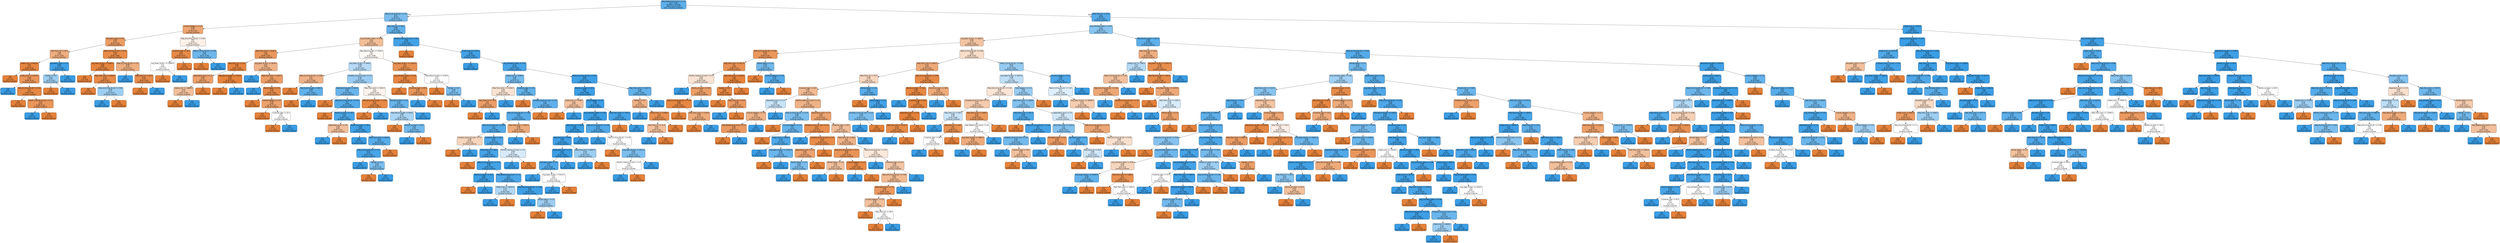 digraph Tree {
node [shape=box, style="filled, rounded", color="black", fontname=helvetica] ;
edge [fontname=helvetica] ;
0 [label="Total_Relationship_Count <= 2.5\ngini = 0.26\nsamples = 100.0%\nvalue = [0.15, 0.85]\nclass = Existing Customer", fillcolor="#5dafea"] ;
1 [label="Total_Ct_Chng_Q4_Q1 <= 0.5\n0.37\n22.0%\n[0.25, 0.75]\nExisting Customer", fillcolor="#7abdee"] ;
0 -> 1 [labeldistance=2.5, labelangle=45, headlabel="True"] ;
2 [label="Income_Category <= 5.5\n0.35\n2.7%\n[0.78, 0.22]\nExisting Customer", fillcolor="#eda572"] ;
1 -> 2 ;
3 [label="Education_Level <= 4.5\n0.29\n2.4%\n[0.82, 0.18]\nExisting Customer", fillcolor="#eb9c64"] ;
2 -> 3 ;
4 [label="Total_Trans_Ct <= 53.5\n0.38\n1.4%\n[0.74, 0.26]\nExisting Customer", fillcolor="#eead7e"] ;
3 -> 4 ;
5 [label="Credit_Limit <= 8910.5\n0.07\n1.0%\n[0.96, 0.04]\nExisting Customer", fillcolor="#e68641"] ;
4 -> 5 ;
6 [label="0.0\n0.7%\n[1.0, 0.0]\nExisting Customer", fillcolor="#e58139"] ;
5 -> 6 ;
7 [label="Credit_Limit <= 10170.0\n0.24\n0.3%\n[0.86, 0.14]\nExisting Customer", fillcolor="#e9965a"] ;
5 -> 7 ;
8 [label="0.0\n0.0%\n[0.0, 1.0]\nExisting Customer", fillcolor="#399de5"] ;
7 -> 8 ;
9 [label="Total_Ct_Chng_Q4_Q1 <= 0.45\n0.1\n0.3%\n[0.95, 0.05]\nExisting Customer", fillcolor="#e68844"] ;
7 -> 9 ;
10 [label="0.0\n0.2%\n[1.0, 0.0]\nExisting Customer", fillcolor="#e58139"] ;
9 -> 10 ;
11 [label="Months_Inactive_12_mon <= 2.5\n0.24\n0.1%\n[0.86, 0.14]\nExisting Customer", fillcolor="#e9965a"] ;
9 -> 11 ;
12 [label="0.0\n0.0%\n[0.0, 1.0]\nExisting Customer", fillcolor="#399de5"] ;
11 -> 12 ;
13 [label="0.0\n0.1%\n[1.0, 0.0]\nExisting Customer", fillcolor="#e58139"] ;
11 -> 13 ;
14 [label="Education_Level <= 1.5\n0.08\n0.3%\n[0.04, 0.96]\nExisting Customer", fillcolor="#42a1e6"] ;
4 -> 14 ;
15 [label="Gender <= 0.5\n0.44\n0.0%\n[0.33, 0.67]\nExisting Customer", fillcolor="#9ccef2"] ;
14 -> 15 ;
16 [label="0.0\n0.0%\n[1.0, 0.0]\nExisting Customer", fillcolor="#e58139"] ;
15 -> 16 ;
17 [label="0.0\n0.0%\n[0.0, 1.0]\nExisting Customer", fillcolor="#399de5"] ;
15 -> 17 ;
18 [label="0.0\n0.3%\n[0.0, 1.0]\nExisting Customer", fillcolor="#399de5"] ;
14 -> 18 ;
19 [label="Total_Ct_Chng_Q4_Q1 <= 0.49\n0.14\n1.0%\n[0.92, 0.08]\nExisting Customer", fillcolor="#e78b49"] ;
3 -> 19 ;
20 [label="Avg_Open_To_Buy <= 4185.5\n0.06\n0.9%\n[0.97, 0.03]\nExisting Customer", fillcolor="#e6853f"] ;
19 -> 20 ;
21 [label="0.0\n0.5%\n[1.0, 0.0]\nExisting Customer", fillcolor="#e58139"] ;
20 -> 21 ;
22 [label="Total_Trans_Amt <= 6254.0\n0.14\n0.4%\n[0.93, 0.07]\nExisting Customer", fillcolor="#e78b49"] ;
20 -> 22 ;
23 [label="0.0\n0.3%\n[1.0, 0.0]\nExisting Customer", fillcolor="#e58139"] ;
22 -> 23 ;
24 [label="Total_Amt_Chng_Q4_Q1 <= 0.83\n0.44\n0.1%\n[0.33, 0.67]\nExisting Customer", fillcolor="#9ccef2"] ;
22 -> 24 ;
25 [label="0.0\n0.0%\n[0.0, 1.0]\nExisting Customer", fillcolor="#399de5"] ;
24 -> 25 ;
26 [label="0.0\n0.0%\n[1.0, 0.0]\nExisting Customer", fillcolor="#e58139"] ;
24 -> 26 ;
27 [label="Total_Ct_Chng_Q4_Q1 <= 0.5\n0.39\n0.1%\n[0.73, 0.27]\nExisting Customer", fillcolor="#eeaf81"] ;
19 -> 27 ;
28 [label="0.0\n0.0%\n[0.0, 1.0]\nExisting Customer", fillcolor="#399de5"] ;
27 -> 28 ;
29 [label="Total_Trans_Ct <= 87.0\n0.15\n0.1%\n[0.92, 0.08]\nExisting Customer", fillcolor="#e78c4b"] ;
27 -> 29 ;
30 [label="0.0\n0.1%\n[1.0, 0.0]\nExisting Customer", fillcolor="#e58139"] ;
29 -> 30 ;
31 [label="0.0\n0.0%\n[0.0, 1.0]\nExisting Customer", fillcolor="#399de5"] ;
29 -> 31 ;
32 [label="Total_Amt_Chng_Q4_Q1 <= 0.64\n0.5\n0.4%\n[0.53, 0.47]\nExisting Customer", fillcolor="#fcf1e9"] ;
2 -> 32 ;
33 [label="Customer_Age <= 38.5\n0.12\n0.2%\n[0.93, 0.07]\nExisting Customer", fillcolor="#e78a47"] ;
32 -> 33 ;
34 [label="Avg_Open_To_Buy <= 14405.5\n0.5\n0.0%\n[0.5, 0.5]\nExisting Customer", fillcolor="#ffffff"] ;
33 -> 34 ;
35 [label="0.0\n0.0%\n[1.0, 0.0]\nExisting Customer", fillcolor="#e58139"] ;
34 -> 35 ;
36 [label="0.0\n0.0%\n[0.0, 1.0]\nExisting Customer", fillcolor="#399de5"] ;
34 -> 36 ;
37 [label="0.0\n0.2%\n[1.0, 0.0]\nExisting Customer", fillcolor="#e58139"] ;
33 -> 37 ;
38 [label="Total_Ct_Chng_Q4_Q1 <= 0.39\n0.33\n0.2%\n[0.21, 0.79]\nExisting Customer", fillcolor="#6eb7ec"] ;
32 -> 38 ;
39 [label="0.0\n0.0%\n[1.0, 0.0]\nExisting Customer", fillcolor="#e58139"] ;
38 -> 39 ;
40 [label="0.0\n0.1%\n[0.0, 1.0]\nExisting Customer", fillcolor="#399de5"] ;
38 -> 40 ;
41 [label="Total_Trans_Ct <= 66.5\n0.28\n19.3%\n[0.17, 0.83]\nExisting Customer", fillcolor="#62b1ea"] ;
1 -> 41 ;
42 [label="Avg_Utilization_Ratio <= 0.06\n0.44\n3.9%\n[0.67, 0.33]\nExisting Customer", fillcolor="#f2be98"] ;
41 -> 42 ;
43 [label="Total_Trans_Amt <= 3225.5\n0.25\n2.0%\n[0.85, 0.15]\nExisting Customer", fillcolor="#e9975b"] ;
42 -> 43 ;
44 [label="Total_Trans_Ct <= 22.5\n0.05\n1.1%\n[0.97, 0.03]\nExisting Customer", fillcolor="#e6843e"] ;
43 -> 44 ;
45 [label="Dependent_count <= 1.5\n0.32\n0.1%\n[0.8, 0.2]\nExisting Customer", fillcolor="#eca06a"] ;
44 -> 45 ;
46 [label="Credit_Limit <= 16682.5\n0.44\n0.1%\n[0.67, 0.33]\nExisting Customer", fillcolor="#f2c09c"] ;
45 -> 46 ;
47 [label="0.0\n0.0%\n[1.0, 0.0]\nExisting Customer", fillcolor="#e58139"] ;
46 -> 47 ;
48 [label="0.0\n0.0%\n[0.0, 1.0]\nExisting Customer", fillcolor="#399de5"] ;
46 -> 48 ;
49 [label="0.0\n0.0%\n[1.0, 0.0]\nExisting Customer", fillcolor="#e58139"] ;
45 -> 49 ;
50 [label="Total_Revolving_Bal <= 1076.0\n0.03\n1.0%\n[0.99, 0.01]\nExisting Customer", fillcolor="#e5833c"] ;
44 -> 50 ;
51 [label="0.0\n1.0%\n[1.0, 0.0]\nExisting Customer", fillcolor="#e58139"] ;
50 -> 51 ;
52 [label="0.0\n0.0%\n[0.0, 1.0]\nExisting Customer", fillcolor="#399de5"] ;
50 -> 52 ;
53 [label="Avg_Open_To_Buy <= 2678.5\n0.41\n0.9%\n[0.71, 0.29]\nExisting Customer", fillcolor="#efb388"] ;
43 -> 53 ;
54 [label="0.0\n0.1%\n[0.0, 1.0]\nExisting Customer", fillcolor="#399de5"] ;
53 -> 54 ;
55 [label="Total_Trans_Amt <= 4337.5\n0.3\n0.8%\n[0.82, 0.18]\nExisting Customer", fillcolor="#eb9d65"] ;
53 -> 55 ;
56 [label="0.0\n0.1%\n[0.0, 1.0]\nExisting Customer", fillcolor="#399de5"] ;
55 -> 56 ;
57 [label="Marital_Status <= 2.5\n0.15\n0.7%\n[0.92, 0.08]\nExisting Customer", fillcolor="#e78c4b"] ;
55 -> 57 ;
58 [label="0.0\n0.4%\n[1.0, 0.0]\nExisting Customer", fillcolor="#e58139"] ;
57 -> 58 ;
59 [label="Income_Category <= 3.5\n0.33\n0.3%\n[0.79, 0.21]\nExisting Customer", fillcolor="#eca36e"] ;
57 -> 59 ;
60 [label="0.0\n0.1%\n[1.0, 0.0]\nExisting Customer", fillcolor="#e58139"] ;
59 -> 60 ;
61 [label="Customer_Age <= 41.5\n0.5\n0.1%\n[0.5, 0.5]\nExisting Customer", fillcolor="#ffffff"] ;
59 -> 61 ;
62 [label="0.0\n0.0%\n[1.0, 0.0]\nExisting Customer", fillcolor="#e58139"] ;
61 -> 62 ;
63 [label="0.0\n0.1%\n[0.0, 1.0]\nExisting Customer", fillcolor="#399de5"] ;
61 -> 63 ;
64 [label="Total_Revolving_Bal <= 2220.0\n0.5\n1.9%\n[0.51, 0.49]\nExisting Customer", fillcolor="#fefaf7"] ;
42 -> 64 ;
65 [label="Avg_Open_To_Buy <= 649.0\n0.48\n1.5%\n[0.39, 0.61]\nExisting Customer", fillcolor="#b7dbf6"] ;
64 -> 65 ;
66 [label="Total_Ct_Chng_Q4_Q1 <= 0.96\n0.4\n0.3%\n[0.72, 0.28]\nExisting Customer", fillcolor="#efb185"] ;
65 -> 66 ;
67 [label="0.0\n0.2%\n[1.0, 0.0]\nExisting Customer", fillcolor="#e58139"] ;
66 -> 67 ;
68 [label="Total_Revolving_Bal <= 984.5\n0.28\n0.1%\n[0.17, 0.83]\nExisting Customer", fillcolor="#61b1ea"] ;
66 -> 68 ;
69 [label="0.0\n0.0%\n[1.0, 0.0]\nExisting Customer", fillcolor="#e58139"] ;
68 -> 69 ;
70 [label="0.0\n0.1%\n[0.0, 1.0]\nExisting Customer", fillcolor="#399de5"] ;
68 -> 70 ;
71 [label="Contacts_Count_12_mon <= 2.5\n0.44\n1.2%\n[0.33, 0.67]\nExisting Customer", fillcolor="#99ccf2"] ;
65 -> 71 ;
72 [label="Total_Revolving_Bal <= 582.0\n0.31\n0.7%\n[0.19, 0.81]\nExisting Customer", fillcolor="#68b4eb"] ;
71 -> 72 ;
73 [label="0.0\n0.1%\n[1.0, 0.0]\nExisting Customer", fillcolor="#e58139"] ;
72 -> 73 ;
74 [label="Total_Amt_Chng_Q4_Q1 <= 0.32\n0.2\n0.6%\n[0.12, 0.88]\nExisting Customer", fillcolor="#53aae8"] ;
72 -> 74 ;
75 [label="0.0\n0.0%\n[1.0, 0.0]\nExisting Customer", fillcolor="#e58139"] ;
74 -> 75 ;
76 [label="Months_on_book <= 25.5\n0.15\n0.6%\n[0.08, 0.92]\nExisting Customer", fillcolor="#4aa6e7"] ;
74 -> 76 ;
77 [label="Dependent_count <= 3.0\n0.44\n0.0%\n[0.67, 0.33]\nExisting Customer", fillcolor="#f2c09c"] ;
76 -> 77 ;
78 [label="0.0\n0.0%\n[0.0, 1.0]\nExisting Customer", fillcolor="#399de5"] ;
77 -> 78 ;
79 [label="0.0\n0.0%\n[1.0, 0.0]\nExisting Customer", fillcolor="#e58139"] ;
77 -> 79 ;
80 [label="Months_on_book <= 36.5\n0.08\n0.6%\n[0.04, 0.96]\nExisting Customer", fillcolor="#42a1e6"] ;
76 -> 80 ;
81 [label="0.0\n0.3%\n[0.0, 1.0]\nExisting Customer", fillcolor="#399de5"] ;
80 -> 81 ;
82 [label="Total_Trans_Amt <= 5045.0\n0.23\n0.2%\n[0.13, 0.87]\nExisting Customer", fillcolor="#57ace9"] ;
80 -> 82 ;
83 [label="Total_Ct_Chng_Q4_Q1 <= 1.11\n0.13\n0.2%\n[0.07, 0.93]\nExisting Customer", fillcolor="#48a5e7"] ;
82 -> 83 ;
84 [label="0.0\n0.1%\n[0.0, 1.0]\nExisting Customer", fillcolor="#399de5"] ;
83 -> 84 ;
85 [label="Gender <= 0.5\n0.38\n0.1%\n[0.25, 0.75]\nExisting Customer", fillcolor="#7bbeee"] ;
83 -> 85 ;
86 [label="0.0\n0.0%\n[1.0, 0.0]\nExisting Customer", fillcolor="#e58139"] ;
85 -> 86 ;
87 [label="0.0\n0.0%\n[0.0, 1.0]\nExisting Customer", fillcolor="#399de5"] ;
85 -> 87 ;
88 [label="0.0\n0.0%\n[1.0, 0.0]\nExisting Customer", fillcolor="#e58139"] ;
82 -> 88 ;
89 [label="Total_Trans_Amt <= 3245.0\n0.5\n0.5%\n[0.53, 0.47]\nExisting Customer", fillcolor="#fcf2eb"] ;
71 -> 89 ;
90 [label="Total_Amt_Chng_Q4_Q1 <= 0.91\n0.11\n0.3%\n[0.94, 0.06]\nExisting Customer", fillcolor="#e78945"] ;
89 -> 90 ;
91 [label="0.0\n0.2%\n[1.0, 0.0]\nExisting Customer", fillcolor="#e58139"] ;
90 -> 91 ;
92 [label="0.0\n0.0%\n[0.0, 1.0]\nExisting Customer", fillcolor="#399de5"] ;
90 -> 92 ;
93 [label="Education_Level <= 4.5\n0.31\n0.3%\n[0.19, 0.81]\nExisting Customer", fillcolor="#68b4eb"] ;
89 -> 93 ;
94 [label="Total_Revolving_Bal <= 929.0\n0.46\n0.1%\n[0.36, 0.64]\nExisting Customer", fillcolor="#aad5f4"] ;
93 -> 94 ;
95 [label="0.0\n0.0%\n[1.0, 0.0]\nExisting Customer", fillcolor="#e58139"] ;
94 -> 95 ;
96 [label="Months_on_book <= 42.5\n0.35\n0.1%\n[0.22, 0.78]\nExisting Customer", fillcolor="#72b9ec"] ;
94 -> 96 ;
97 [label="0.0\n0.1%\n[0.0, 1.0]\nExisting Customer", fillcolor="#399de5"] ;
96 -> 97 ;
98 [label="0.0\n0.0%\n[1.0, 0.0]\nExisting Customer", fillcolor="#e58139"] ;
96 -> 98 ;
99 [label="0.0\n0.1%\n[0.0, 1.0]\nExisting Customer", fillcolor="#399de5"] ;
93 -> 99 ;
100 [label="Avg_Open_To_Buy <= 12333.0\n0.2\n0.5%\n[0.89, 0.11]\nExisting Customer", fillcolor="#e89152"] ;
64 -> 100 ;
101 [label="Avg_Utilization_Ratio <= 0.75\n0.06\n0.4%\n[0.97, 0.03]\nExisting Customer", fillcolor="#e68540"] ;
100 -> 101 ;
102 [label="0.0\n0.3%\n[1.0, 0.0]\nExisting Customer", fillcolor="#e58139"] ;
101 -> 102 ;
103 [label="Customer_Age <= 45.5\n0.24\n0.1%\n[0.86, 0.14]\nExisting Customer", fillcolor="#e9965a"] ;
101 -> 103 ;
104 [label="0.0\n0.0%\n[0.0, 1.0]\nExisting Customer", fillcolor="#399de5"] ;
103 -> 104 ;
105 [label="0.0\n0.1%\n[1.0, 0.0]\nExisting Customer", fillcolor="#e58139"] ;
103 -> 105 ;
106 [label="Total_Revolving_Bal <= 2346.0\n0.5\n0.1%\n[0.5, 0.5]\nExisting Customer", fillcolor="#ffffff"] ;
100 -> 106 ;
107 [label="0.0\n0.0%\n[1.0, 0.0]\nExisting Customer", fillcolor="#e58139"] ;
106 -> 107 ;
108 [label="Gender <= 0.5\n0.38\n0.1%\n[0.25, 0.75]\nExisting Customer", fillcolor="#7bbeee"] ;
106 -> 108 ;
109 [label="0.0\n0.0%\n[1.0, 0.0]\nExisting Customer", fillcolor="#e58139"] ;
108 -> 109 ;
110 [label="0.0\n0.1%\n[0.0, 1.0]\nExisting Customer", fillcolor="#399de5"] ;
108 -> 110 ;
111 [label="Months_Inactive_12_mon <= 0.5\n0.09\n15.4%\n[0.05, 0.95]\nExisting Customer", fillcolor="#43a2e6"] ;
41 -> 111 ;
112 [label="0.0\n0.0%\n[1.0, 0.0]\nExisting Customer", fillcolor="#e58139"] ;
111 -> 112 ;
113 [label="Credit_Limit <= 3707.0\n0.09\n15.4%\n[0.05, 0.95]\nExisting Customer", fillcolor="#43a2e6"] ;
111 -> 113 ;
114 [label="0.0\n5.1%\n[0.0, 1.0]\nExisting Customer", fillcolor="#399de5"] ;
113 -> 114 ;
115 [label="Avg_Utilization_Ratio <= 0.02\n0.13\n10.3%\n[0.07, 0.93]\nExisting Customer", fillcolor="#48a4e7"] ;
113 -> 115 ;
116 [label="Credit_Limit <= 4448.5\n0.36\n2.0%\n[0.23, 0.77]\nExisting Customer", fillcolor="#75bbed"] ;
115 -> 116 ;
117 [label="Total_Trans_Amt <= 11246.5\n0.49\n0.2%\n[0.57, 0.43]\nExisting Customer", fillcolor="#f9e2d1"] ;
116 -> 117 ;
118 [label="Total_Trans_Ct <= 79.5\n0.3\n0.1%\n[0.81, 0.19]\nExisting Customer", fillcolor="#eb9e67"] ;
117 -> 118 ;
119 [label="0.0\n0.1%\n[1.0, 0.0]\nExisting Customer", fillcolor="#e58139"] ;
118 -> 119 ;
120 [label="0.0\n0.0%\n[0.0, 1.0]\nExisting Customer", fillcolor="#399de5"] ;
118 -> 120 ;
121 [label="0.0\n0.1%\n[0.0, 1.0]\nExisting Customer", fillcolor="#399de5"] ;
117 -> 121 ;
122 [label="Customer_Age <= 31.5\n0.29\n1.8%\n[0.17, 0.83]\nExisting Customer", fillcolor="#63b2ea"] ;
116 -> 122 ;
123 [label="0.0\n0.0%\n[1.0, 0.0]\nExisting Customer", fillcolor="#e58139"] ;
122 -> 123 ;
124 [label="Contacts_Count_12_mon <= 3.5\n0.27\n1.8%\n[0.16, 0.84]\nExisting Customer", fillcolor="#5fb0ea"] ;
122 -> 124 ;
125 [label="Total_Ct_Chng_Q4_Q1 <= 1.06\n0.23\n1.7%\n[0.13, 0.87]\nExisting Customer", fillcolor="#58ace9"] ;
124 -> 125 ;
126 [label="Total_Ct_Chng_Q4_Q1 <= 0.58\n0.2\n1.6%\n[0.11, 0.89]\nExisting Customer", fillcolor="#53aae8"] ;
125 -> 126 ;
127 [label="Contacts_Count_12_mon <= 1.5\n0.48\n0.1%\n[0.6, 0.4]\nExisting Customer", fillcolor="#f6d5bd"] ;
126 -> 127 ;
128 [label="0.0\n0.0%\n[1.0, 0.0]\nExisting Customer", fillcolor="#e58139"] ;
127 -> 128 ;
129 [label="0.0\n0.0%\n[0.0, 1.0]\nExisting Customer", fillcolor="#399de5"] ;
127 -> 129 ;
130 [label="Customer_Age <= 56.5\n0.17\n1.5%\n[0.09, 0.91]\nExisting Customer", fillcolor="#4ea7e8"] ;
126 -> 130 ;
131 [label="Total_Trans_Ct <= 68.5\n0.12\n1.5%\n[0.06, 0.94]\nExisting Customer", fillcolor="#47a4e7"] ;
130 -> 131 ;
132 [label="0.0\n0.0%\n[1.0, 0.0]\nExisting Customer", fillcolor="#e58139"] ;
131 -> 132 ;
133 [label="Total_Ct_Chng_Q4_Q1 <= 0.73\n0.09\n1.4%\n[0.05, 0.95]\nExisting Customer", fillcolor="#43a2e6"] ;
131 -> 133 ;
134 [label="Months_on_book <= 21.5\n0.03\n0.8%\n[0.02, 0.98]\nExisting Customer", fillcolor="#3c9fe5"] ;
133 -> 134 ;
135 [label="0.0\n0.0%\n[1.0, 0.0]\nExisting Customer", fillcolor="#e58139"] ;
134 -> 135 ;
136 [label="0.0\n0.8%\n[0.0, 1.0]\nExisting Customer", fillcolor="#399de5"] ;
134 -> 136 ;
137 [label="Total_Relationship_Count <= 1.5\n0.17\n0.6%\n[0.09, 0.91]\nExisting Customer", fillcolor="#4da7e8"] ;
133 -> 137 ;
138 [label="Credit_Limit <= 18153.0\n0.47\n0.1%\n[0.38, 0.62]\nExisting Customer", fillcolor="#b0d8f5"] ;
137 -> 138 ;
139 [label="0.0\n0.1%\n[0.0, 1.0]\nExisting Customer", fillcolor="#399de5"] ;
138 -> 139 ;
140 [label="0.0\n0.0%\n[1.0, 0.0]\nExisting Customer", fillcolor="#e58139"] ;
138 -> 140 ;
141 [label="Total_Amt_Chng_Q4_Q1 <= 0.95\n0.05\n0.5%\n[0.03, 0.97]\nExisting Customer", fillcolor="#3fa0e6"] ;
137 -> 141 ;
142 [label="0.0\n0.4%\n[0.0, 1.0]\nExisting Customer", fillcolor="#399de5"] ;
141 -> 142 ;
143 [label="Marital_Status <= 2.0\n0.44\n0.0%\n[0.33, 0.67]\nExisting Customer", fillcolor="#9ccef2"] ;
141 -> 143 ;
144 [label="0.0\n0.0%\n[1.0, 0.0]\nExisting Customer", fillcolor="#e58139"] ;
143 -> 144 ;
145 [label="0.0\n0.0%\n[0.0, 1.0]\nExisting Customer", fillcolor="#399de5"] ;
143 -> 145 ;
146 [label="Months_Inactive_12_mon <= 2.5\n0.49\n0.1%\n[0.44, 0.56]\nExisting Customer", fillcolor="#d7ebfa"] ;
130 -> 146 ;
147 [label="0.0\n0.1%\n[0.0, 1.0]\nExisting Customer", fillcolor="#399de5"] ;
146 -> 147 ;
148 [label="0.0\n0.0%\n[1.0, 0.0]\nExisting Customer", fillcolor="#e58139"] ;
146 -> 148 ;
149 [label="Total_Trans_Amt <= 6355.0\n0.38\n0.1%\n[0.75, 0.25]\nExisting Customer", fillcolor="#eeab7b"] ;
125 -> 149 ;
150 [label="0.0\n0.0%\n[0.0, 1.0]\nExisting Customer", fillcolor="#399de5"] ;
149 -> 150 ;
151 [label="0.0\n0.0%\n[1.0, 0.0]\nExisting Customer", fillcolor="#e58139"] ;
149 -> 151 ;
152 [label="0.0\n0.1%\n[1.0, 0.0]\nExisting Customer", fillcolor="#e58139"] ;
124 -> 152 ;
153 [label="Total_Amt_Chng_Q4_Q1 <= 0.97\n0.06\n8.3%\n[0.03, 0.97]\nExisting Customer", fillcolor="#3fa0e6"] ;
115 -> 153 ;
154 [label="Months_on_book <= 15.5\n0.04\n7.8%\n[0.02, 0.98]\nExisting Customer", fillcolor="#3d9fe6"] ;
153 -> 154 ;
155 [label="Credit_Limit <= 3749.0\n0.44\n0.0%\n[0.67, 0.33]\nExisting Customer", fillcolor="#f2c09c"] ;
154 -> 155 ;
156 [label="0.0\n0.0%\n[1.0, 0.0]\nExisting Customer", fillcolor="#e58139"] ;
155 -> 156 ;
157 [label="0.0\n0.0%\n[0.0, 1.0]\nExisting Customer", fillcolor="#399de5"] ;
155 -> 157 ;
158 [label="Card_Category <= 2.5\n0.03\n7.7%\n[0.01, 0.99]\nExisting Customer", fillcolor="#3c9ee5"] ;
154 -> 158 ;
159 [label="Avg_Utilization_Ratio <= 0.45\n0.02\n7.3%\n[0.01, 0.99]\nExisting Customer", fillcolor="#3b9ee5"] ;
158 -> 159 ;
160 [label="Total_Trans_Ct <= 85.5\n0.01\n6.9%\n[0.01, 0.99]\nExisting Customer", fillcolor="#3a9ee5"] ;
159 -> 160 ;
161 [label="Total_Trans_Ct <= 84.5\n0.05\n1.7%\n[0.02, 0.98]\nExisting Customer", fillcolor="#3e9fe6"] ;
160 -> 161 ;
162 [label="Dependent_count <= 0.5\n0.02\n1.6%\n[0.01, 0.99]\nExisting Customer", fillcolor="#3b9ee5"] ;
161 -> 162 ;
163 [label="Education_Level <= 4.5\n0.2\n0.1%\n[0.11, 0.89]\nExisting Customer", fillcolor="#52a9e8"] ;
162 -> 163 ;
164 [label="0.0\n0.1%\n[0.0, 1.0]\nExisting Customer", fillcolor="#399de5"] ;
163 -> 164 ;
165 [label="Avg_Open_To_Buy <= 8114.5\n0.5\n0.0%\n[0.5, 0.5]\nExisting Customer", fillcolor="#ffffff"] ;
163 -> 165 ;
166 [label="0.0\n0.0%\n[0.0, 1.0]\nExisting Customer", fillcolor="#399de5"] ;
165 -> 166 ;
167 [label="0.0\n0.0%\n[1.0, 0.0]\nExisting Customer", fillcolor="#e58139"] ;
165 -> 167 ;
168 [label="0.0\n1.4%\n[0.0, 1.0]\nExisting Customer", fillcolor="#399de5"] ;
162 -> 168 ;
169 [label="Total_Trans_Amt <= 8587.0\n0.44\n0.1%\n[0.33, 0.67]\nExisting Customer", fillcolor="#9ccef2"] ;
161 -> 169 ;
170 [label="0.0\n0.1%\n[0.0, 1.0]\nExisting Customer", fillcolor="#399de5"] ;
169 -> 170 ;
171 [label="0.0\n0.0%\n[1.0, 0.0]\nExisting Customer", fillcolor="#e58139"] ;
169 -> 171 ;
172 [label="0.0\n5.2%\n[0.0, 1.0]\nExisting Customer", fillcolor="#399de5"] ;
160 -> 172 ;
173 [label="Total_Ct_Chng_Q4_Q1 <= 0.82\n0.19\n0.4%\n[0.11, 0.89]\nExisting Customer", fillcolor="#51a9e8"] ;
159 -> 173 ;
174 [label="0.0\n0.4%\n[0.0, 1.0]\nExisting Customer", fillcolor="#399de5"] ;
173 -> 174 ;
175 [label="Total_Ct_Chng_Q4_Q1 <= 0.83\n0.5\n0.1%\n[0.5, 0.5]\nExisting Customer", fillcolor="#ffffff"] ;
173 -> 175 ;
176 [label="0.0\n0.0%\n[1.0, 0.0]\nExisting Customer", fillcolor="#e58139"] ;
175 -> 176 ;
177 [label="Avg_Open_To_Buy <= 2371.5\n0.38\n0.1%\n[0.25, 0.75]\nExisting Customer", fillcolor="#7bbeee"] ;
175 -> 177 ;
178 [label="Months_Inactive_12_mon <= 2.0\n0.5\n0.0%\n[0.5, 0.5]\nExisting Customer", fillcolor="#ffffff"] ;
177 -> 178 ;
179 [label="0.0\n0.0%\n[0.0, 1.0]\nExisting Customer", fillcolor="#399de5"] ;
178 -> 179 ;
180 [label="0.0\n0.0%\n[1.0, 0.0]\nExisting Customer", fillcolor="#e58139"] ;
178 -> 180 ;
181 [label="0.0\n0.0%\n[0.0, 1.0]\nExisting Customer", fillcolor="#399de5"] ;
177 -> 181 ;
182 [label="Total_Trans_Amt <= 7031.5\n0.12\n0.4%\n[0.06, 0.94]\nExisting Customer", fillcolor="#46a4e7"] ;
158 -> 182 ;
183 [label="0.0\n0.0%\n[1.0, 0.0]\nExisting Customer", fillcolor="#e58139"] ;
182 -> 183 ;
184 [label="0.0\n0.4%\n[0.0, 1.0]\nExisting Customer", fillcolor="#399de5"] ;
182 -> 184 ;
185 [label="Total_Trans_Amt <= 11617.5\n0.29\n0.5%\n[0.17, 0.83]\nExisting Customer", fillcolor="#63b2ea"] ;
153 -> 185 ;
186 [label="Gender <= 0.5\n0.4\n0.1%\n[0.73, 0.27]\nExisting Customer", fillcolor="#efb083"] ;
185 -> 186 ;
187 [label="0.0\n0.0%\n[0.0, 1.0]\nExisting Customer", fillcolor="#399de5"] ;
186 -> 187 ;
188 [label="Credit_Limit <= 11396.5\n0.2\n0.1%\n[0.89, 0.11]\nExisting Customer", fillcolor="#e89152"] ;
186 -> 188 ;
189 [label="Total_Trans_Ct <= 71.0\n0.44\n0.1%\n[0.67, 0.33]\nExisting Customer", fillcolor="#f2c09c"] ;
188 -> 189 ;
190 [label="0.0\n0.0%\n[0.0, 1.0]\nExisting Customer", fillcolor="#399de5"] ;
189 -> 190 ;
191 [label="0.0\n0.0%\n[1.0, 0.0]\nExisting Customer", fillcolor="#e58139"] ;
189 -> 191 ;
192 [label="0.0\n0.0%\n[1.0, 0.0]\nExisting Customer", fillcolor="#e58139"] ;
188 -> 192 ;
193 [label="0.0\n0.4%\n[0.0, 1.0]\nExisting Customer", fillcolor="#399de5"] ;
185 -> 193 ;
194 [label="Total_Trans_Ct <= 55.5\n0.22\n78.0%\n[0.13, 0.87]\nExisting Customer", fillcolor="#56abe9"] ;
0 -> 194 [labeldistance=2.5, labelangle=-45, headlabel="False"] ;
195 [label="Avg_Utilization_Ratio <= 0.01\n0.41\n29.4%\n[0.29, 0.71]\nExisting Customer", fillcolor="#89c5f0"] ;
194 -> 195 ;
196 [label="Avg_Open_To_Buy <= 1945.5\n0.45\n7.7%\n[0.65, 0.35]\nExisting Customer", fillcolor="#f3c4a2"] ;
195 -> 196 ;
197 [label="Total_Ct_Chng_Q4_Q1 <= 0.82\n0.25\n2.2%\n[0.85, 0.15]\nExisting Customer", fillcolor="#ea975c"] ;
196 -> 197 ;
198 [label="Total_Trans_Amt <= 1917.0\n0.2\n2.0%\n[0.89, 0.11]\nExisting Customer", fillcolor="#e89152"] ;
197 -> 198 ;
199 [label="Months_Inactive_12_mon <= 1.5\n0.49\n0.5%\n[0.56, 0.44]\nExisting Customer", fillcolor="#f9e2d2"] ;
198 -> 199 ;
200 [label="0.0\n0.1%\n[0.0, 1.0]\nExisting Customer", fillcolor="#399de5"] ;
199 -> 200 ;
201 [label="Months_on_book <= 52.0\n0.3\n0.4%\n[0.81, 0.19]\nExisting Customer", fillcolor="#eb9e66"] ;
199 -> 201 ;
202 [label="Total_Amt_Chng_Q4_Q1 <= 0.78\n0.08\n0.4%\n[0.96, 0.04]\nExisting Customer", fillcolor="#e68742"] ;
201 -> 202 ;
203 [label="0.0\n0.3%\n[1.0, 0.0]\nExisting Customer", fillcolor="#e58139"] ;
202 -> 203 ;
204 [label="Total_Trans_Amt <= 1234.5\n0.38\n0.1%\n[0.75, 0.25]\nExisting Customer", fillcolor="#eeab7b"] ;
202 -> 204 ;
205 [label="0.0\n0.0%\n[1.0, 0.0]\nExisting Customer", fillcolor="#e58139"] ;
204 -> 205 ;
206 [label="0.0\n0.0%\n[0.0, 1.0]\nExisting Customer", fillcolor="#399de5"] ;
204 -> 206 ;
207 [label="0.0\n0.0%\n[0.0, 1.0]\nExisting Customer", fillcolor="#399de5"] ;
201 -> 207 ;
208 [label="Total_Trans_Amt <= 2145.0\n0.02\n1.5%\n[0.99, 0.01]\nExisting Customer", fillcolor="#e5823b"] ;
198 -> 208 ;
209 [label="Gender <= 0.5\n0.08\n0.4%\n[0.96, 0.04]\nExisting Customer", fillcolor="#e68641"] ;
208 -> 209 ;
210 [label="0.0\n0.3%\n[1.0, 0.0]\nExisting Customer", fillcolor="#e58139"] ;
209 -> 210 ;
211 [label="Total_Trans_Ct <= 44.0\n0.28\n0.1%\n[0.83, 0.17]\nExisting Customer", fillcolor="#ea9a61"] ;
209 -> 211 ;
212 [label="0.0\n0.0%\n[0.0, 1.0]\nExisting Customer", fillcolor="#399de5"] ;
211 -> 212 ;
213 [label="0.0\n0.1%\n[1.0, 0.0]\nExisting Customer", fillcolor="#e58139"] ;
211 -> 213 ;
214 [label="0.0\n1.2%\n[1.0, 0.0]\nExisting Customer", fillcolor="#e58139"] ;
208 -> 214 ;
215 [label="Marital_Status <= 1.0\n0.35\n0.1%\n[0.22, 0.78]\nExisting Customer", fillcolor="#72b9ec"] ;
197 -> 215 ;
216 [label="0.0\n0.0%\n[1.0, 0.0]\nExisting Customer", fillcolor="#e58139"] ;
215 -> 216 ;
217 [label="Income_Category <= 4.5\n0.22\n0.1%\n[0.12, 0.88]\nExisting Customer", fillcolor="#55abe9"] ;
215 -> 217 ;
218 [label="0.0\n0.1%\n[0.0, 1.0]\nExisting Customer", fillcolor="#399de5"] ;
217 -> 218 ;
219 [label="0.0\n0.0%\n[1.0, 0.0]\nExisting Customer", fillcolor="#e58139"] ;
217 -> 219 ;
220 [label="Total_Ct_Chng_Q4_Q1 <= 0.58\n0.49\n5.5%\n[0.58, 0.42]\nExisting Customer", fillcolor="#f8ddc9"] ;
196 -> 220 ;
221 [label="Total_Trans_Amt <= 2042.5\n0.37\n3.2%\n[0.76, 0.24]\nExisting Customer", fillcolor="#eda978"] ;
220 -> 221 ;
222 [label="Total_Trans_Ct <= 42.5\n0.48\n1.7%\n[0.6, 0.4]\nExisting Customer", fillcolor="#f7d6bf"] ;
221 -> 222 ;
223 [label="Customer_Age <= 38.5\n0.43\n1.4%\n[0.69, 0.31]\nExisting Customer", fillcolor="#f1ba93"] ;
222 -> 223 ;
224 [label="Dependent_count <= 1.5\n0.49\n0.1%\n[0.42, 0.58]\nExisting Customer", fillcolor="#c6e3f8"] ;
223 -> 224 ;
225 [label="Income_Category <= 3.5\n0.41\n0.1%\n[0.71, 0.29]\nExisting Customer", fillcolor="#efb388"] ;
224 -> 225 ;
226 [label="Total_Relationship_Count <= 5.5\n0.28\n0.1%\n[0.83, 0.17]\nExisting Customer", fillcolor="#ea9a61"] ;
225 -> 226 ;
227 [label="0.0\n0.0%\n[1.0, 0.0]\nExisting Customer", fillcolor="#e58139"] ;
226 -> 227 ;
228 [label="0.0\n0.0%\n[0.0, 1.0]\nExisting Customer", fillcolor="#399de5"] ;
226 -> 228 ;
229 [label="0.0\n0.0%\n[0.0, 1.0]\nExisting Customer", fillcolor="#399de5"] ;
225 -> 229 ;
230 [label="0.0\n0.1%\n[0.0, 1.0]\nExisting Customer", fillcolor="#399de5"] ;
224 -> 230 ;
231 [label="Months_Inactive_12_mon <= 1.5\n0.4\n1.3%\n[0.72, 0.28]\nExisting Customer", fillcolor="#efb286"] ;
223 -> 231 ;
232 [label="Total_Ct_Chng_Q4_Q1 <= 0.32\n0.38\n0.2%\n[0.25, 0.75]\nExisting Customer", fillcolor="#7bbeee"] ;
231 -> 232 ;
233 [label="0.0\n0.0%\n[1.0, 0.0]\nExisting Customer", fillcolor="#e58139"] ;
232 -> 233 ;
234 [label="Income_Category <= 1.5\n0.3\n0.2%\n[0.18, 0.82]\nExisting Customer", fillcolor="#65b3eb"] ;
232 -> 234 ;
235 [label="0.0\n0.0%\n[1.0, 0.0]\nExisting Customer", fillcolor="#e58139"] ;
234 -> 235 ;
236 [label="Credit_Limit <= 8992.0\n0.18\n0.2%\n[0.1, 0.9]\nExisting Customer", fillcolor="#4fa8e8"] ;
234 -> 236 ;
237 [label="0.0\n0.1%\n[0.0, 1.0]\nExisting Customer", fillcolor="#399de5"] ;
236 -> 237 ;
238 [label="Avg_Open_To_Buy <= 15124.0\n0.32\n0.1%\n[0.2, 0.8]\nExisting Customer", fillcolor="#6ab6ec"] ;
236 -> 238 ;
239 [label="0.0\n0.0%\n[1.0, 0.0]\nExisting Customer", fillcolor="#e58139"] ;
238 -> 239 ;
240 [label="0.0\n0.1%\n[0.0, 1.0]\nExisting Customer", fillcolor="#399de5"] ;
238 -> 240 ;
241 [label="Dependent_count <= 2.5\n0.34\n1.0%\n[0.78, 0.22]\nExisting Customer", fillcolor="#eca470"] ;
231 -> 241 ;
242 [label="Contacts_Count_12_mon <= 0.5\n0.17\n0.5%\n[0.9, 0.1]\nExisting Customer", fillcolor="#e88e4e"] ;
241 -> 242 ;
243 [label="0.0\n0.0%\n[0.0, 1.0]\nExisting Customer", fillcolor="#399de5"] ;
242 -> 243 ;
244 [label="Contacts_Count_12_mon <= 2.5\n0.14\n0.5%\n[0.93, 0.07]\nExisting Customer", fillcolor="#e78b49"] ;
242 -> 244 ;
245 [label="Dependent_count <= 1.0\n0.34\n0.2%\n[0.79, 0.21]\nExisting Customer", fillcolor="#eca36f"] ;
244 -> 245 ;
246 [label="Marital_Status <= 2.0\n0.38\n0.0%\n[0.25, 0.75]\nExisting Customer", fillcolor="#7bbeee"] ;
245 -> 246 ;
247 [label="0.0\n0.0%\n[0.0, 1.0]\nExisting Customer", fillcolor="#399de5"] ;
246 -> 247 ;
248 [label="0.0\n0.0%\n[1.0, 0.0]\nExisting Customer", fillcolor="#e58139"] ;
246 -> 248 ;
249 [label="0.0\n0.1%\n[1.0, 0.0]\nExisting Customer", fillcolor="#e58139"] ;
245 -> 249 ;
250 [label="0.0\n0.3%\n[1.0, 0.0]\nExisting Customer", fillcolor="#e58139"] ;
244 -> 250 ;
251 [label="Customer_Age <= 55.5\n0.44\n0.6%\n[0.67, 0.33]\nExisting Customer", fillcolor="#f2be99"] ;
241 -> 251 ;
252 [label="Total_Trans_Ct <= 36.5\n0.4\n0.5%\n[0.72, 0.28]\nExisting Customer", fillcolor="#efb286"] ;
251 -> 252 ;
253 [label="Total_Amt_Chng_Q4_Q1 <= 0.47\n0.23\n0.3%\n[0.87, 0.13]\nExisting Customer", fillcolor="#e99457"] ;
252 -> 253 ;
254 [label="Marital_Status <= 2.0\n0.44\n0.1%\n[0.67, 0.33]\nExisting Customer", fillcolor="#f2c09c"] ;
253 -> 254 ;
255 [label="0.0\n0.0%\n[0.0, 1.0]\nExisting Customer", fillcolor="#399de5"] ;
254 -> 255 ;
256 [label="0.0\n0.0%\n[1.0, 0.0]\nExisting Customer", fillcolor="#e58139"] ;
254 -> 256 ;
257 [label="Income_Category <= 1.5\n0.11\n0.2%\n[0.94, 0.06]\nExisting Customer", fillcolor="#e78945"] ;
253 -> 257 ;
258 [label="0.0\n0.0%\n[0.0, 1.0]\nExisting Customer", fillcolor="#399de5"] ;
257 -> 258 ;
259 [label="0.0\n0.2%\n[1.0, 0.0]\nExisting Customer", fillcolor="#e58139"] ;
257 -> 259 ;
260 [label="Total_Ct_Chng_Q4_Q1 <= 0.23\n0.5\n0.3%\n[0.55, 0.45]\nExisting Customer", fillcolor="#fae8db"] ;
252 -> 260 ;
261 [label="0.0\n0.0%\n[0.0, 1.0]\nExisting Customer", fillcolor="#399de5"] ;
260 -> 261 ;
262 [label="Customer_Age <= 51.0\n0.46\n0.2%\n[0.65, 0.35]\nExisting Customer", fillcolor="#f3c6a5"] ;
260 -> 262 ;
263 [label="Total_Amt_Chng_Q4_Q1 <= 0.69\n0.43\n0.2%\n[0.69, 0.31]\nExisting Customer", fillcolor="#f1ba93"] ;
262 -> 263 ;
264 [label="Dependent_count <= 3.5\n0.26\n0.2%\n[0.85, 0.15]\nExisting Customer", fillcolor="#ea985d"] ;
263 -> 264 ;
265 [label="Income_Category <= 3.0\n0.44\n0.1%\n[0.67, 0.33]\nExisting Customer", fillcolor="#f2c09c"] ;
264 -> 265 ;
266 [label="0.0\n0.0%\n[1.0, 0.0]\nExisting Customer", fillcolor="#e58139"] ;
265 -> 266 ;
267 [label="Total_Trans_Ct <= 39.0\n0.5\n0.0%\n[0.5, 0.5]\nExisting Customer", fillcolor="#ffffff"] ;
265 -> 267 ;
268 [label="0.0\n0.0%\n[1.0, 0.0]\nExisting Customer", fillcolor="#e58139"] ;
267 -> 268 ;
269 [label="0.0\n0.0%\n[0.0, 1.0]\nExisting Customer", fillcolor="#399de5"] ;
267 -> 269 ;
270 [label="0.0\n0.1%\n[1.0, 0.0]\nExisting Customer", fillcolor="#e58139"] ;
264 -> 270 ;
271 [label="0.0\n0.0%\n[0.0, 1.0]\nExisting Customer", fillcolor="#399de5"] ;
263 -> 271 ;
272 [label="0.0\n0.0%\n[0.0, 1.0]\nExisting Customer", fillcolor="#399de5"] ;
262 -> 272 ;
273 [label="0.0\n0.0%\n[0.0, 1.0]\nExisting Customer", fillcolor="#399de5"] ;
251 -> 273 ;
274 [label="Marital_Status <= 0.5\n0.24\n0.3%\n[0.14, 0.86]\nExisting Customer", fillcolor="#58ace9"] ;
222 -> 274 ;
275 [label="0.0\n0.0%\n[1.0, 0.0]\nExisting Customer", fillcolor="#e58139"] ;
274 -> 275 ;
276 [label="Marital_Status <= 2.0\n0.09\n0.2%\n[0.05, 0.95]\nExisting Customer", fillcolor="#43a2e6"] ;
274 -> 276 ;
277 [label="Contacts_Count_12_mon <= 2.5\n0.38\n0.1%\n[0.25, 0.75]\nExisting Customer", fillcolor="#7bbeee"] ;
276 -> 277 ;
278 [label="0.0\n0.0%\n[0.0, 1.0]\nExisting Customer", fillcolor="#399de5"] ;
277 -> 278 ;
279 [label="0.0\n0.0%\n[1.0, 0.0]\nExisting Customer", fillcolor="#e58139"] ;
277 -> 279 ;
280 [label="0.0\n0.2%\n[0.0, 1.0]\nExisting Customer", fillcolor="#399de5"] ;
276 -> 280 ;
281 [label="Total_Ct_Chng_Q4_Q1 <= 0.56\n0.12\n1.6%\n[0.94, 0.06]\nExisting Customer", fillcolor="#e78a47"] ;
221 -> 281 ;
282 [label="Months_on_book <= 16.5\n0.09\n1.4%\n[0.96, 0.04]\nExisting Customer", fillcolor="#e68742"] ;
281 -> 282 ;
283 [label="0.0\n0.0%\n[0.0, 1.0]\nExisting Customer", fillcolor="#399de5"] ;
282 -> 283 ;
284 [label="Customer_Age <= 62.5\n0.05\n1.4%\n[0.97, 0.03]\nExisting Customer", fillcolor="#e6853f"] ;
282 -> 284 ;
285 [label="Dependent_count <= 0.5\n0.02\n1.4%\n[0.99, 0.01]\nExisting Customer", fillcolor="#e5823b"] ;
284 -> 285 ;
286 [label="Total_Trans_Amt <= 2187.0\n0.14\n0.1%\n[0.92, 0.08]\nExisting Customer", fillcolor="#e78c49"] ;
285 -> 286 ;
287 [label="0.0\n0.0%\n[0.0, 1.0]\nExisting Customer", fillcolor="#399de5"] ;
286 -> 287 ;
288 [label="0.0\n0.1%\n[1.0, 0.0]\nExisting Customer", fillcolor="#e58139"] ;
286 -> 288 ;
289 [label="0.0\n1.2%\n[1.0, 0.0]\nExisting Customer", fillcolor="#e58139"] ;
285 -> 289 ;
290 [label="0.0\n0.0%\n[0.0, 1.0]\nExisting Customer", fillcolor="#399de5"] ;
284 -> 290 ;
291 [label="Months_on_book <= 28.5\n0.38\n0.2%\n[0.75, 0.25]\nExisting Customer", fillcolor="#eeab7b"] ;
281 -> 291 ;
292 [label="0.0\n0.0%\n[0.0, 1.0]\nExisting Customer", fillcolor="#399de5"] ;
291 -> 292 ;
293 [label="0.0\n0.1%\n[1.0, 0.0]\nExisting Customer", fillcolor="#e58139"] ;
291 -> 293 ;
294 [label="Total_Ct_Chng_Q4_Q1 <= 0.96\n0.43\n2.3%\n[0.32, 0.68]\nExisting Customer", fillcolor="#96cbf1"] ;
220 -> 294 ;
295 [label="Avg_Open_To_Buy <= 3673.0\n0.48\n1.7%\n[0.4, 0.6]\nExisting Customer", fillcolor="#bfdff7"] ;
294 -> 295 ;
296 [label="Total_Amt_Chng_Q4_Q1 <= 1.02\n0.49\n0.5%\n[0.56, 0.44]\nExisting Customer", fillcolor="#fae5d6"] ;
295 -> 296 ;
297 [label="Contacts_Count_12_mon <= 2.5\n0.47\n0.5%\n[0.63, 0.37]\nExisting Customer", fillcolor="#f4caac"] ;
296 -> 297 ;
298 [label="Total_Trans_Ct <= 36.0\n0.49\n0.3%\n[0.42, 0.58]\nExisting Customer", fillcolor="#c9e4f8"] ;
297 -> 298 ;
299 [label="0.0\n0.1%\n[0.0, 1.0]\nExisting Customer", fillcolor="#399de5"] ;
298 -> 299 ;
300 [label="Total_Trans_Ct <= 43.5\n0.2\n0.1%\n[0.89, 0.11]\nExisting Customer", fillcolor="#e89152"] ;
298 -> 300 ;
301 [label="Customer_Age <= 38.0\n0.5\n0.0%\n[0.5, 0.5]\nExisting Customer", fillcolor="#ffffff"] ;
300 -> 301 ;
302 [label="0.0\n0.0%\n[0.0, 1.0]\nExisting Customer", fillcolor="#399de5"] ;
301 -> 302 ;
303 [label="0.0\n0.0%\n[1.0, 0.0]\nExisting Customer", fillcolor="#e58139"] ;
301 -> 303 ;
304 [label="0.0\n0.1%\n[1.0, 0.0]\nExisting Customer", fillcolor="#e58139"] ;
300 -> 304 ;
305 [label="Total_Trans_Amt <= 1980.5\n0.27\n0.2%\n[0.84, 0.16]\nExisting Customer", fillcolor="#ea995e"] ;
297 -> 305 ;
306 [label="Total_Relationship_Count <= 4.0\n0.5\n0.1%\n[0.5, 0.5]\nExisting Customer", fillcolor="#ffffff"] ;
305 -> 306 ;
307 [label="Avg_Open_To_Buy <= 2681.0\n0.38\n0.1%\n[0.75, 0.25]\nExisting Customer", fillcolor="#eeab7b"] ;
306 -> 307 ;
308 [label="0.0\n0.0%\n[0.0, 1.0]\nExisting Customer", fillcolor="#399de5"] ;
307 -> 308 ;
309 [label="0.0\n0.0%\n[1.0, 0.0]\nExisting Customer", fillcolor="#e58139"] ;
307 -> 309 ;
310 [label="0.0\n0.0%\n[0.0, 1.0]\nExisting Customer", fillcolor="#399de5"] ;
306 -> 310 ;
311 [label="0.0\n0.1%\n[1.0, 0.0]\nExisting Customer", fillcolor="#e58139"] ;
305 -> 311 ;
312 [label="0.0\n0.1%\n[0.0, 1.0]\nExisting Customer", fillcolor="#399de5"] ;
296 -> 312 ;
313 [label="Card_Category <= 1.5\n0.44\n1.2%\n[0.33, 0.67]\nExisting Customer", fillcolor="#99ccf2"] ;
295 -> 313 ;
314 [label="Total_Trans_Amt <= 1964.0\n0.4\n1.1%\n[0.28, 0.72]\nExisting Customer", fillcolor="#84c2ef"] ;
313 -> 314 ;
315 [label="Total_Trans_Amt <= 971.5\n0.19\n0.5%\n[0.11, 0.89]\nExisting Customer", fillcolor="#50a9e8"] ;
314 -> 315 ;
316 [label="0.0\n0.0%\n[1.0, 0.0]\nExisting Customer", fillcolor="#e58139"] ;
315 -> 316 ;
317 [label="Total_Amt_Chng_Q4_Q1 <= 0.58\n0.1\n0.5%\n[0.06, 0.94]\nExisting Customer", fillcolor="#45a3e7"] ;
315 -> 317 ;
318 [label="Contacts_Count_12_mon <= 3.5\n0.35\n0.1%\n[0.22, 0.78]\nExisting Customer", fillcolor="#72b9ec"] ;
317 -> 318 ;
319 [label="0.0\n0.1%\n[0.0, 1.0]\nExisting Customer", fillcolor="#399de5"] ;
318 -> 319 ;
320 [label="Customer_Age <= 53.5\n0.44\n0.1%\n[0.67, 0.33]\nExisting Customer", fillcolor="#f2c09c"] ;
318 -> 320 ;
321 [label="0.0\n0.0%\n[1.0, 0.0]\nExisting Customer", fillcolor="#e58139"] ;
320 -> 321 ;
322 [label="0.0\n0.0%\n[0.0, 1.0]\nExisting Customer", fillcolor="#399de5"] ;
320 -> 322 ;
323 [label="0.0\n0.4%\n[0.0, 1.0]\nExisting Customer", fillcolor="#399de5"] ;
317 -> 323 ;
324 [label="Dependent_count <= 2.5\n0.49\n0.6%\n[0.43, 0.57]\nExisting Customer", fillcolor="#cee6f8"] ;
314 -> 324 ;
325 [label="Total_Trans_Amt <= 2215.0\n0.4\n0.4%\n[0.28, 0.72]\nExisting Customer", fillcolor="#84c2ef"] ;
324 -> 325 ;
326 [label="Education_Level <= 2.0\n0.28\n0.1%\n[0.83, 0.17]\nExisting Customer", fillcolor="#ea9a61"] ;
325 -> 326 ;
327 [label="0.0\n0.0%\n[0.0, 1.0]\nExisting Customer", fillcolor="#399de5"] ;
326 -> 327 ;
328 [label="0.0\n0.1%\n[1.0, 0.0]\nExisting Customer", fillcolor="#e58139"] ;
326 -> 328 ;
329 [label="Education_Level <= 5.5\n0.23\n0.3%\n[0.13, 0.87]\nExisting Customer", fillcolor="#57ace9"] ;
325 -> 329 ;
330 [label="0.0\n0.2%\n[0.0, 1.0]\nExisting Customer", fillcolor="#399de5"] ;
329 -> 330 ;
331 [label="Total_Trans_Ct <= 48.5\n0.49\n0.1%\n[0.43, 0.57]\nExisting Customer", fillcolor="#cee6f8"] ;
329 -> 331 ;
332 [label="0.0\n0.0%\n[1.0, 0.0]\nExisting Customer", fillcolor="#e58139"] ;
331 -> 332 ;
333 [label="0.0\n0.0%\n[0.0, 1.0]\nExisting Customer", fillcolor="#399de5"] ;
331 -> 333 ;
334 [label="Total_Amt_Chng_Q4_Q1 <= 0.74\n0.36\n0.2%\n[0.77, 0.23]\nExisting Customer", fillcolor="#eda774"] ;
324 -> 334 ;
335 [label="0.0\n0.1%\n[1.0, 0.0]\nExisting Customer", fillcolor="#e58139"] ;
334 -> 335 ;
336 [label="Total_Amt_Chng_Q4_Q1 <= 0.78\n0.49\n0.1%\n[0.57, 0.43]\nExisting Customer", fillcolor="#f8e0ce"] ;
334 -> 336 ;
337 [label="0.0\n0.0%\n[0.0, 1.0]\nExisting Customer", fillcolor="#399de5"] ;
336 -> 337 ;
338 [label="0.0\n0.1%\n[1.0, 0.0]\nExisting Customer", fillcolor="#e58139"] ;
336 -> 338 ;
339 [label="0.0\n0.1%\n[1.0, 0.0]\nExisting Customer", fillcolor="#e58139"] ;
313 -> 339 ;
340 [label="Income_Category <= 2.5\n0.18\n0.5%\n[0.1, 0.9]\nExisting Customer", fillcolor="#4fa8e8"] ;
294 -> 340 ;
341 [label="Total_Ct_Chng_Q4_Q1 <= 1.04\n0.5\n0.1%\n[0.45, 0.55]\nExisting Customer", fillcolor="#deeffb"] ;
340 -> 341 ;
342 [label="0.0\n0.0%\n[0.0, 1.0]\nExisting Customer", fillcolor="#399de5"] ;
341 -> 342 ;
343 [label="Avg_Open_To_Buy <= 10606.0\n0.47\n0.1%\n[0.62, 0.38]\nExisting Customer", fillcolor="#f5cdb0"] ;
341 -> 343 ;
344 [label="0.0\n0.0%\n[1.0, 0.0]\nExisting Customer", fillcolor="#e58139"] ;
343 -> 344 ;
345 [label="0.0\n0.0%\n[0.0, 1.0]\nExisting Customer", fillcolor="#399de5"] ;
343 -> 345 ;
346 [label="0.0\n0.5%\n[0.0, 1.0]\nExisting Customer", fillcolor="#399de5"] ;
340 -> 346 ;
347 [label="Total_Revolving_Bal <= 627.0\n0.26\n21.8%\n[0.15, 0.85]\nExisting Customer", fillcolor="#5dafea"] ;
195 -> 347 ;
348 [label="Total_Trans_Ct <= 36.5\n0.38\n1.0%\n[0.74, 0.26]\nExisting Customer", fillcolor="#eead7e"] ;
347 -> 348 ;
349 [label="Credit_Limit <= 7783.0\n0.47\n0.3%\n[0.38, 0.62]\nExisting Customer", fillcolor="#b5daf5"] ;
348 -> 349 ;
350 [label="Total_Ct_Chng_Q4_Q1 <= 1.25\n0.44\n0.2%\n[0.67, 0.33]\nExisting Customer", fillcolor="#f2c09c"] ;
349 -> 350 ;
351 [label="Total_Amt_Chng_Q4_Q1 <= 0.61\n0.36\n0.2%\n[0.77, 0.23]\nExisting Customer", fillcolor="#eda774"] ;
350 -> 351 ;
352 [label="0.0\n0.0%\n[0.0, 1.0]\nExisting Customer", fillcolor="#399de5"] ;
351 -> 352 ;
353 [label="Contacts_Count_12_mon <= 3.5\n0.17\n0.2%\n[0.91, 0.09]\nExisting Customer", fillcolor="#e88e4d"] ;
351 -> 353 ;
354 [label="0.0\n0.1%\n[1.0, 0.0]\nExisting Customer", fillcolor="#e58139"] ;
353 -> 354 ;
355 [label="0.0\n0.0%\n[0.0, 1.0]\nExisting Customer", fillcolor="#399de5"] ;
353 -> 355 ;
356 [label="0.0\n0.0%\n[0.0, 1.0]\nExisting Customer", fillcolor="#399de5"] ;
350 -> 356 ;
357 [label="0.0\n0.1%\n[0.0, 1.0]\nExisting Customer", fillcolor="#399de5"] ;
349 -> 357 ;
358 [label="Avg_Open_To_Buy <= 21914.5\n0.18\n0.7%\n[0.9, 0.1]\nExisting Customer", fillcolor="#e88f4f"] ;
348 -> 358 ;
359 [label="Total_Revolving_Bal <= 525.0\n0.16\n0.7%\n[0.91, 0.09]\nExisting Customer", fillcolor="#e78d4c"] ;
358 -> 359 ;
360 [label="0.0\n0.4%\n[1.0, 0.0]\nExisting Customer", fillcolor="#e58139"] ;
359 -> 360 ;
361 [label="Avg_Open_To_Buy <= 1670.0\n0.36\n0.3%\n[0.76, 0.24]\nExisting Customer", fillcolor="#eda877"] ;
359 -> 361 ;
362 [label="0.0\n0.1%\n[1.0, 0.0]\nExisting Customer", fillcolor="#e58139"] ;
361 -> 362 ;
363 [label="Total_Trans_Amt <= 2285.5\n0.49\n0.1%\n[0.44, 0.56]\nExisting Customer", fillcolor="#d7ebfa"] ;
361 -> 363 ;
364 [label="0.0\n0.1%\n[0.0, 1.0]\nExisting Customer", fillcolor="#399de5"] ;
363 -> 364 ;
365 [label="Marital_Status <= 2.0\n0.32\n0.1%\n[0.8, 0.2]\nExisting Customer", fillcolor="#eca06a"] ;
363 -> 365 ;
366 [label="0.0\n0.0%\n[0.0, 1.0]\nExisting Customer", fillcolor="#399de5"] ;
365 -> 366 ;
367 [label="0.0\n0.0%\n[1.0, 0.0]\nExisting Customer", fillcolor="#e58139"] ;
365 -> 367 ;
368 [label="0.0\n0.0%\n[0.0, 1.0]\nExisting Customer", fillcolor="#399de5"] ;
358 -> 368 ;
369 [label="Total_Ct_Chng_Q4_Q1 <= 0.63\n0.22\n20.7%\n[0.12, 0.88]\nExisting Customer", fillcolor="#55abe9"] ;
347 -> 369 ;
370 [label="Marital_Status <= 2.5\n0.34\n9.9%\n[0.21, 0.79]\nExisting Customer", fillcolor="#6fb8ec"] ;
369 -> 370 ;
371 [label="Avg_Utilization_Ratio <= 0.81\n0.45\n4.0%\n[0.34, 0.66]\nExisting Customer", fillcolor="#a0d0f3"] ;
370 -> 371 ;
372 [label="Total_Trans_Amt <= 2121.5\n0.4\n3.6%\n[0.28, 0.72]\nExisting Customer", fillcolor="#87c3ef"] ;
371 -> 372 ;
373 [label="Total_Trans_Ct <= 45.5\n0.23\n2.5%\n[0.13, 0.87]\nExisting Customer", fillcolor="#57ace9"] ;
372 -> 373 ;
374 [label="Credit_Limit <= 1495.65\n0.27\n2.1%\n[0.16, 0.84]\nExisting Customer", fillcolor="#5eb0ea"] ;
373 -> 374 ;
375 [label="0.0\n0.0%\n[1.0, 0.0]\nExisting Customer", fillcolor="#e58139"] ;
374 -> 375 ;
376 [label="Total_Ct_Chng_Q4_Q1 <= 0.41\n0.25\n2.1%\n[0.15, 0.85]\nExisting Customer", fillcolor="#5caeea"] ;
374 -> 376 ;
377 [label="Total_Amt_Chng_Q4_Q1 <= 0.38\n0.4\n0.6%\n[0.28, 0.72]\nExisting Customer", fillcolor="#85c2ef"] ;
376 -> 377 ;
378 [label="0.0\n0.1%\n[1.0, 0.0]\nExisting Customer", fillcolor="#e58139"] ;
377 -> 378 ;
379 [label="Avg_Utilization_Ratio <= 0.15\n0.33\n0.6%\n[0.21, 0.79]\nExisting Customer", fillcolor="#6db7ec"] ;
377 -> 379 ;
380 [label="Avg_Utilization_Ratio <= 0.09\n0.48\n0.2%\n[0.6, 0.4]\nExisting Customer", fillcolor="#f6d5bd"] ;
379 -> 380 ;
381 [label="Avg_Open_To_Buy <= 33320.0\n0.28\n0.1%\n[0.17, 0.83]\nExisting Customer", fillcolor="#61b1ea"] ;
380 -> 381 ;
382 [label="0.0\n0.1%\n[0.0, 1.0]\nExisting Customer", fillcolor="#399de5"] ;
381 -> 382 ;
383 [label="0.0\n0.0%\n[1.0, 0.0]\nExisting Customer", fillcolor="#e58139"] ;
381 -> 383 ;
384 [label="Total_Trans_Amt <= 1188.0\n0.2\n0.1%\n[0.89, 0.11]\nExisting Customer", fillcolor="#e89152"] ;
380 -> 384 ;
385 [label="0.0\n0.1%\n[1.0, 0.0]\nExisting Customer", fillcolor="#e58139"] ;
384 -> 385 ;
386 [label="Total_Trans_Amt <= 1393.0\n0.5\n0.0%\n[0.5, 0.5]\nExisting Customer", fillcolor="#ffffff"] ;
384 -> 386 ;
387 [label="0.0\n0.0%\n[0.0, 1.0]\nExisting Customer", fillcolor="#399de5"] ;
386 -> 387 ;
388 [label="0.0\n0.0%\n[1.0, 0.0]\nExisting Customer", fillcolor="#e58139"] ;
386 -> 388 ;
389 [label="0.0\n0.4%\n[0.0, 1.0]\nExisting Customer", fillcolor="#399de5"] ;
379 -> 389 ;
390 [label="Avg_Utilization_Ratio <= 0.59\n0.17\n1.5%\n[0.09, 0.91]\nExisting Customer", fillcolor="#4da7e8"] ;
376 -> 390 ;
391 [label="Total_Trans_Ct <= 42.5\n0.12\n1.3%\n[0.07, 0.93]\nExisting Customer", fillcolor="#47a4e7"] ;
390 -> 391 ;
392 [label="Avg_Utilization_Ratio <= 0.03\n0.09\n1.2%\n[0.05, 0.95]\nExisting Customer", fillcolor="#43a2e6"] ;
391 -> 392 ;
393 [label="Customer_Age <= 47.5\n0.5\n0.0%\n[0.5, 0.5]\nExisting Customer", fillcolor="#ffffff"] ;
392 -> 393 ;
394 [label="0.0\n0.0%\n[0.0, 1.0]\nExisting Customer", fillcolor="#399de5"] ;
393 -> 394 ;
395 [label="0.0\n0.0%\n[1.0, 0.0]\nExisting Customer", fillcolor="#e58139"] ;
393 -> 395 ;
396 [label="Total_Trans_Amt <= 2004.0\n0.07\n1.1%\n[0.04, 0.96]\nExisting Customer", fillcolor="#40a1e6"] ;
392 -> 396 ;
397 [label="Total_Revolving_Bal <= 962.5\n0.05\n1.1%\n[0.02, 0.98]\nExisting Customer", fillcolor="#3e9fe6"] ;
396 -> 397 ;
398 [label="Months_on_book <= 31.5\n0.35\n0.1%\n[0.22, 0.78]\nExisting Customer", fillcolor="#72b9ec"] ;
397 -> 398 ;
399 [label="0.0\n0.0%\n[1.0, 0.0]\nExisting Customer", fillcolor="#e58139"] ;
398 -> 399 ;
400 [label="0.0\n0.1%\n[0.0, 1.0]\nExisting Customer", fillcolor="#399de5"] ;
398 -> 400 ;
401 [label="0.0\n1.0%\n[0.0, 1.0]\nExisting Customer", fillcolor="#399de5"] ;
397 -> 401 ;
402 [label="0.0\n0.0%\n[1.0, 0.0]\nExisting Customer", fillcolor="#e58139"] ;
396 -> 402 ;
403 [label="Months_on_book <= 39.5\n0.44\n0.1%\n[0.33, 0.67]\nExisting Customer", fillcolor="#9ccef2"] ;
391 -> 403 ;
404 [label="Total_Ct_Chng_Q4_Q1 <= 0.48\n0.32\n0.1%\n[0.2, 0.8]\nExisting Customer", fillcolor="#6ab6ec"] ;
403 -> 404 ;
405 [label="0.0\n0.0%\n[1.0, 0.0]\nExisting Customer", fillcolor="#e58139"] ;
404 -> 405 ;
406 [label="0.0\n0.0%\n[0.0, 1.0]\nExisting Customer", fillcolor="#399de5"] ;
404 -> 406 ;
407 [label="0.0\n0.0%\n[1.0, 0.0]\nExisting Customer", fillcolor="#e58139"] ;
403 -> 407 ;
408 [label="Months_on_book <= 35.5\n0.36\n0.2%\n[0.24, 0.76]\nExisting Customer", fillcolor="#76bbed"] ;
390 -> 408 ;
409 [label="0.0\n0.1%\n[0.0, 1.0]\nExisting Customer", fillcolor="#399de5"] ;
408 -> 409 ;
410 [label="Gender <= 0.5\n0.32\n0.1%\n[0.8, 0.2]\nExisting Customer", fillcolor="#eca06a"] ;
408 -> 410 ;
411 [label="0.0\n0.1%\n[1.0, 0.0]\nExisting Customer", fillcolor="#e58139"] ;
410 -> 411 ;
412 [label="0.0\n0.0%\n[0.0, 1.0]\nExisting Customer", fillcolor="#399de5"] ;
410 -> 412 ;
413 [label="0.0\n0.4%\n[0.0, 1.0]\nExisting Customer", fillcolor="#399de5"] ;
373 -> 413 ;
414 [label="Dependent_count <= 0.5\n0.45\n1.1%\n[0.65, 0.35]\nExisting Customer", fillcolor="#f3c4a2"] ;
372 -> 414 ;
415 [label="0.0\n0.1%\n[0.0, 1.0]\nExisting Customer", fillcolor="#399de5"] ;
414 -> 415 ;
416 [label="Income_Category <= 3.5\n0.35\n0.9%\n[0.77, 0.23]\nExisting Customer", fillcolor="#eda673"] ;
414 -> 416 ;
417 [label="Total_Revolving_Bal <= 1359.5\n0.1\n0.5%\n[0.95, 0.05]\nExisting Customer", fillcolor="#e68844"] ;
416 -> 417 ;
418 [label="Total_Trans_Amt <= 2921.5\n0.3\n0.2%\n[0.82, 0.18]\nExisting Customer", fillcolor="#eb9d65"] ;
417 -> 418 ;
419 [label="0.0\n0.2%\n[1.0, 0.0]\nExisting Customer", fillcolor="#e58139"] ;
418 -> 419 ;
420 [label="0.0\n0.0%\n[0.0, 1.0]\nExisting Customer", fillcolor="#399de5"] ;
418 -> 420 ;
421 [label="0.0\n0.3%\n[1.0, 0.0]\nExisting Customer", fillcolor="#e58139"] ;
417 -> 421 ;
422 [label="Total_Trans_Ct <= 46.5\n0.5\n0.4%\n[0.54, 0.46]\nExisting Customer", fillcolor="#fceee5"] ;
416 -> 422 ;
423 [label="Months_Inactive_12_mon <= 1.5\n0.14\n0.2%\n[0.92, 0.08]\nExisting Customer", fillcolor="#e78c49"] ;
422 -> 423 ;
424 [label="0.0\n0.0%\n[0.0, 1.0]\nExisting Customer", fillcolor="#399de5"] ;
423 -> 424 ;
425 [label="0.0\n0.2%\n[1.0, 0.0]\nExisting Customer", fillcolor="#e58139"] ;
423 -> 425 ;
426 [label="Avg_Open_To_Buy <= 25051.5\n0.32\n0.2%\n[0.2, 0.8]\nExisting Customer", fillcolor="#6ab6ec"] ;
422 -> 426 ;
427 [label="0.0\n0.2%\n[0.0, 1.0]\nExisting Customer", fillcolor="#399de5"] ;
426 -> 427 ;
428 [label="0.0\n0.0%\n[1.0, 0.0]\nExisting Customer", fillcolor="#e58139"] ;
426 -> 428 ;
429 [label="Education_Level <= 6.5\n0.13\n0.4%\n[0.93, 0.07]\nExisting Customer", fillcolor="#e78b48"] ;
371 -> 429 ;
430 [label="Total_Trans_Ct <= 45.5\n0.08\n0.3%\n[0.96, 0.04]\nExisting Customer", fillcolor="#e68642"] ;
429 -> 430 ;
431 [label="0.0\n0.2%\n[1.0, 0.0]\nExisting Customer", fillcolor="#e58139"] ;
430 -> 431 ;
432 [label="Customer_Age <= 32.5\n0.38\n0.1%\n[0.75, 0.25]\nExisting Customer", fillcolor="#eeab7b"] ;
430 -> 432 ;
433 [label="0.0\n0.0%\n[0.0, 1.0]\nExisting Customer", fillcolor="#399de5"] ;
432 -> 433 ;
434 [label="0.0\n0.0%\n[1.0, 0.0]\nExisting Customer", fillcolor="#e58139"] ;
432 -> 434 ;
435 [label="Income_Category <= 2.5\n0.38\n0.1%\n[0.75, 0.25]\nExisting Customer", fillcolor="#eeab7b"] ;
429 -> 435 ;
436 [label="0.0\n0.0%\n[1.0, 0.0]\nExisting Customer", fillcolor="#e58139"] ;
435 -> 436 ;
437 [label="0.0\n0.0%\n[0.0, 1.0]\nExisting Customer", fillcolor="#399de5"] ;
435 -> 437 ;
438 [label="Dependent_count <= 2.5\n0.23\n5.9%\n[0.13, 0.87]\nExisting Customer", fillcolor="#57ace9"] ;
370 -> 438 ;
439 [label="Avg_Open_To_Buy <= 150.0\n0.17\n3.9%\n[0.1, 0.9]\nExisting Customer", fillcolor="#4ea7e8"] ;
438 -> 439 ;
440 [label="0.0\n0.0%\n[1.0, 0.0]\nExisting Customer", fillcolor="#e58139"] ;
439 -> 440 ;
441 [label="Total_Ct_Chng_Q4_Q1 <= 0.63\n0.16\n3.9%\n[0.09, 0.91]\nExisting Customer", fillcolor="#4da7e8"] ;
439 -> 441 ;
442 [label="Total_Revolving_Bal <= 1036.5\n0.16\n3.8%\n[0.09, 0.91]\nExisting Customer", fillcolor="#4ca6e7"] ;
441 -> 442 ;
443 [label="Total_Amt_Chng_Q4_Q1 <= 0.28\n0.35\n0.7%\n[0.23, 0.77]\nExisting Customer", fillcolor="#74baed"] ;
442 -> 443 ;
444 [label="0.0\n0.0%\n[1.0, 0.0]\nExisting Customer", fillcolor="#e58139"] ;
443 -> 444 ;
445 [label="Total_Trans_Amt <= 2326.5\n0.32\n0.7%\n[0.2, 0.8]\nExisting Customer", fillcolor="#6ab6ec"] ;
443 -> 445 ;
446 [label="Avg_Open_To_Buy <= 16373.0\n0.19\n0.5%\n[0.1, 0.9]\nExisting Customer", fillcolor="#50a8e8"] ;
445 -> 446 ;
447 [label="Months_Inactive_12_mon <= 1.5\n0.09\n0.5%\n[0.05, 0.95]\nExisting Customer", fillcolor="#42a2e6"] ;
446 -> 447 ;
448 [label="Total_Trans_Ct <= 43.5\n0.41\n0.1%\n[0.29, 0.71]\nExisting Customer", fillcolor="#88c4ef"] ;
447 -> 448 ;
449 [label="0.0\n0.0%\n[0.0, 1.0]\nExisting Customer", fillcolor="#399de5"] ;
448 -> 449 ;
450 [label="Months_on_book <= 51.0\n0.44\n0.0%\n[0.67, 0.33]\nExisting Customer", fillcolor="#f2c09c"] ;
448 -> 450 ;
451 [label="0.0\n0.0%\n[1.0, 0.0]\nExisting Customer", fillcolor="#e58139"] ;
450 -> 451 ;
452 [label="0.0\n0.0%\n[0.0, 1.0]\nExisting Customer", fillcolor="#399de5"] ;
450 -> 452 ;
453 [label="0.0\n0.4%\n[0.0, 1.0]\nExisting Customer", fillcolor="#399de5"] ;
447 -> 453 ;
454 [label="Total_Amt_Chng_Q4_Q1 <= 0.58\n0.38\n0.1%\n[0.75, 0.25]\nExisting Customer", fillcolor="#eeab7b"] ;
446 -> 454 ;
455 [label="0.0\n0.0%\n[1.0, 0.0]\nExisting Customer", fillcolor="#e58139"] ;
454 -> 455 ;
456 [label="0.0\n0.0%\n[0.0, 1.0]\nExisting Customer", fillcolor="#399de5"] ;
454 -> 456 ;
457 [label="Contacts_Count_12_mon <= 3.5\n0.24\n0.1%\n[0.86, 0.14]\nExisting Customer", fillcolor="#e9965a"] ;
445 -> 457 ;
458 [label="0.0\n0.1%\n[1.0, 0.0]\nExisting Customer", fillcolor="#e58139"] ;
457 -> 458 ;
459 [label="0.0\n0.0%\n[0.0, 1.0]\nExisting Customer", fillcolor="#399de5"] ;
457 -> 459 ;
460 [label="Education_Level <= 5.5\n0.1\n3.1%\n[0.05, 0.95]\nExisting Customer", fillcolor="#44a3e6"] ;
442 -> 460 ;
461 [label="Total_Trans_Ct <= 23.5\n0.08\n2.7%\n[0.04, 0.96]\nExisting Customer", fillcolor="#42a1e6"] ;
460 -> 461 ;
462 [label="Credit_Limit <= 13204.0\n0.5\n0.1%\n[0.5, 0.5]\nExisting Customer", fillcolor="#ffffff"] ;
461 -> 462 ;
463 [label="0.0\n0.0%\n[1.0, 0.0]\nExisting Customer", fillcolor="#e58139"] ;
462 -> 463 ;
464 [label="0.0\n0.0%\n[0.0, 1.0]\nExisting Customer", fillcolor="#399de5"] ;
462 -> 464 ;
465 [label="Months_on_book <= 36.5\n0.06\n2.6%\n[0.03, 0.97]\nExisting Customer", fillcolor="#3fa0e6"] ;
461 -> 465 ;
466 [label="Avg_Utilization_Ratio <= 0.89\n0.09\n1.4%\n[0.05, 0.95]\nExisting Customer", fillcolor="#43a2e6"] ;
465 -> 466 ;
467 [label="Credit_Limit <= 3870.5\n0.08\n1.4%\n[0.04, 0.96]\nExisting Customer", fillcolor="#41a1e6"] ;
466 -> 467 ;
468 [label="0.0\n0.6%\n[0.0, 1.0]\nExisting Customer", fillcolor="#399de5"] ;
467 -> 468 ;
469 [label="Avg_Open_To_Buy <= 1445.0\n0.13\n0.8%\n[0.07, 0.93]\nExisting Customer", fillcolor="#49a5e7"] ;
467 -> 469 ;
470 [label="0.0\n0.0%\n[1.0, 0.0]\nExisting Customer", fillcolor="#e58139"] ;
469 -> 470 ;
471 [label="Avg_Utilization_Ratio <= 0.39\n0.07\n0.8%\n[0.04, 0.96]\nExisting Customer", fillcolor="#41a1e6"] ;
469 -> 471 ;
472 [label="Total_Amt_Chng_Q4_Q1 <= 0.93\n0.04\n0.7%\n[0.02, 0.98]\nExisting Customer", fillcolor="#3d9fe6"] ;
471 -> 472 ;
473 [label="0.0\n0.7%\n[0.0, 1.0]\nExisting Customer", fillcolor="#399de5"] ;
472 -> 473 ;
474 [label="0.0\n0.0%\n[1.0, 0.0]\nExisting Customer", fillcolor="#e58139"] ;
472 -> 474 ;
475 [label="Contacts_Count_12_mon <= 4.0\n0.32\n0.1%\n[0.2, 0.8]\nExisting Customer", fillcolor="#6ab6ec"] ;
471 -> 475 ;
476 [label="Credit_Limit <= 4836.5\n0.44\n0.1%\n[0.33, 0.67]\nExisting Customer", fillcolor="#9ccef2"] ;
475 -> 476 ;
477 [label="0.0\n0.0%\n[0.0, 1.0]\nExisting Customer", fillcolor="#399de5"] ;
476 -> 477 ;
478 [label="0.0\n0.0%\n[1.0, 0.0]\nExisting Customer", fillcolor="#e58139"] ;
476 -> 478 ;
479 [label="0.0\n0.0%\n[0.0, 1.0]\nExisting Customer", fillcolor="#399de5"] ;
475 -> 479 ;
480 [label="0.0\n0.0%\n[1.0, 0.0]\nExisting Customer", fillcolor="#e58139"] ;
466 -> 480 ;
481 [label="Credit_Limit <= 4031.0\n0.02\n1.2%\n[0.01, 0.99]\nExisting Customer", fillcolor="#3b9ee5"] ;
465 -> 481 ;
482 [label="0.0\n0.6%\n[0.0, 1.0]\nExisting Customer", fillcolor="#399de5"] ;
481 -> 482 ;
483 [label="Avg_Utilization_Ratio <= 0.43\n0.04\n0.6%\n[0.02, 0.98]\nExisting Customer", fillcolor="#3d9fe6"] ;
481 -> 483 ;
484 [label="0.0\n0.6%\n[0.0, 1.0]\nExisting Customer", fillcolor="#399de5"] ;
483 -> 484 ;
485 [label="Avg_Open_To_Buy <= 2016.5\n0.5\n0.0%\n[0.5, 0.5]\nExisting Customer", fillcolor="#ffffff"] ;
483 -> 485 ;
486 [label="0.0\n0.0%\n[0.0, 1.0]\nExisting Customer", fillcolor="#399de5"] ;
485 -> 486 ;
487 [label="0.0\n0.0%\n[1.0, 0.0]\nExisting Customer", fillcolor="#e58139"] ;
485 -> 487 ;
488 [label="Avg_Open_To_Buy <= 588.0\n0.21\n0.4%\n[0.12, 0.88]\nExisting Customer", fillcolor="#53aae8"] ;
460 -> 488 ;
489 [label="0.0\n0.1%\n[1.0, 0.0]\nExisting Customer", fillcolor="#e58139"] ;
488 -> 489 ;
490 [label="0.0\n0.4%\n[0.0, 1.0]\nExisting Customer", fillcolor="#399de5"] ;
488 -> 490 ;
491 [label="0.0\n0.0%\n[1.0, 0.0]\nExisting Customer", fillcolor="#e58139"] ;
441 -> 491 ;
492 [label="Credit_Limit <= 1738.0\n0.32\n2.1%\n[0.2, 0.8]\nExisting Customer", fillcolor="#6ab5eb"] ;
438 -> 492 ;
493 [label="Contacts_Count_12_mon <= 2.5\n0.32\n0.1%\n[0.8, 0.2]\nExisting Customer", fillcolor="#eca06a"] ;
492 -> 493 ;
494 [label="0.0\n0.0%\n[0.0, 1.0]\nExisting Customer", fillcolor="#399de5"] ;
493 -> 494 ;
495 [label="0.0\n0.1%\n[1.0, 0.0]\nExisting Customer", fillcolor="#e58139"] ;
493 -> 495 ;
496 [label="Total_Trans_Amt <= 2075.0\n0.29\n2.0%\n[0.18, 0.82]\nExisting Customer", fillcolor="#64b2eb"] ;
492 -> 496 ;
497 [label="Total_Revolving_Bal <= 1804.0\n0.13\n1.6%\n[0.07, 0.93]\nExisting Customer", fillcolor="#48a5e7"] ;
496 -> 497 ;
498 [label="Credit_Limit <= 19445.5\n0.07\n1.1%\n[0.03, 0.97]\nExisting Customer", fillcolor="#40a0e6"] ;
497 -> 498 ;
499 [label="Total_Ct_Chng_Q4_Q1 <= 0.37\n0.02\n1.0%\n[0.01, 0.99]\nExisting Customer", fillcolor="#3b9ee5"] ;
498 -> 499 ;
500 [label="Total_Trans_Amt <= 824.0\n0.17\n0.1%\n[0.09, 0.91]\nExisting Customer", fillcolor="#4da7e8"] ;
499 -> 500 ;
501 [label="0.0\n0.0%\n[1.0, 0.0]\nExisting Customer", fillcolor="#e58139"] ;
500 -> 501 ;
502 [label="0.0\n0.1%\n[0.0, 1.0]\nExisting Customer", fillcolor="#399de5"] ;
500 -> 502 ;
503 [label="0.0\n0.9%\n[0.0, 1.0]\nExisting Customer", fillcolor="#399de5"] ;
499 -> 503 ;
504 [label="Months_Inactive_12_mon <= 2.5\n0.41\n0.1%\n[0.29, 0.71]\nExisting Customer", fillcolor="#88c4ef"] ;
498 -> 504 ;
505 [label="0.0\n0.0%\n[1.0, 0.0]\nExisting Customer", fillcolor="#e58139"] ;
504 -> 505 ;
506 [label="Total_Amt_Chng_Q4_Q1 <= 0.38\n0.28\n0.1%\n[0.17, 0.83]\nExisting Customer", fillcolor="#61b1ea"] ;
504 -> 506 ;
507 [label="0.0\n0.0%\n[1.0, 0.0]\nExisting Customer", fillcolor="#e58139"] ;
506 -> 507 ;
508 [label="0.0\n0.1%\n[0.0, 1.0]\nExisting Customer", fillcolor="#399de5"] ;
506 -> 508 ;
509 [label="Total_Trans_Ct <= 23.0\n0.27\n0.5%\n[0.16, 0.84]\nExisting Customer", fillcolor="#5fb0ea"] ;
497 -> 509 ;
510 [label="0.0\n0.0%\n[1.0, 0.0]\nExisting Customer", fillcolor="#e58139"] ;
509 -> 510 ;
511 [label="Total_Trans_Amt <= 1544.0\n0.11\n0.4%\n[0.06, 0.94]\nExisting Customer", fillcolor="#46a3e7"] ;
509 -> 511 ;
512 [label="0.0\n0.3%\n[0.0, 1.0]\nExisting Customer", fillcolor="#399de5"] ;
511 -> 512 ;
513 [label="Total_Trans_Ct <= 38.5\n0.28\n0.2%\n[0.17, 0.83]\nExisting Customer", fillcolor="#61b1ea"] ;
511 -> 513 ;
514 [label="Avg_Utilization_Ratio <= 0.13\n0.44\n0.1%\n[0.67, 0.33]\nExisting Customer", fillcolor="#f2c09c"] ;
513 -> 514 ;
515 [label="0.0\n0.0%\n[0.0, 1.0]\nExisting Customer", fillcolor="#399de5"] ;
514 -> 515 ;
516 [label="0.0\n0.0%\n[1.0, 0.0]\nExisting Customer", fillcolor="#e58139"] ;
514 -> 516 ;
517 [label="0.0\n0.1%\n[0.0, 1.0]\nExisting Customer", fillcolor="#399de5"] ;
513 -> 517 ;
518 [label="Income_Category <= 4.5\n0.4\n0.4%\n[0.72, 0.28]\nExisting Customer", fillcolor="#efb286"] ;
496 -> 518 ;
519 [label="Total_Trans_Amt <= 2159.0\n0.31\n0.3%\n[0.81, 0.19]\nExisting Customer", fillcolor="#eb9f68"] ;
518 -> 519 ;
520 [label="Total_Ct_Chng_Q4_Q1 <= 0.52\n0.47\n0.1%\n[0.62, 0.38]\nExisting Customer", fillcolor="#f5cdb0"] ;
519 -> 520 ;
521 [label="0.0\n0.1%\n[1.0, 0.0]\nExisting Customer", fillcolor="#e58139"] ;
520 -> 521 ;
522 [label="0.0\n0.0%\n[0.0, 1.0]\nExisting Customer", fillcolor="#399de5"] ;
520 -> 522 ;
523 [label="Customer_Age <= 46.5\n0.14\n0.2%\n[0.92, 0.08]\nExisting Customer", fillcolor="#e78c49"] ;
519 -> 523 ;
524 [label="0.0\n0.1%\n[1.0, 0.0]\nExisting Customer", fillcolor="#e58139"] ;
523 -> 524 ;
525 [label="Total_Trans_Amt <= 2493.5\n0.44\n0.1%\n[0.67, 0.33]\nExisting Customer", fillcolor="#f2c09c"] ;
523 -> 525 ;
526 [label="0.0\n0.0%\n[0.0, 1.0]\nExisting Customer", fillcolor="#399de5"] ;
525 -> 526 ;
527 [label="0.0\n0.0%\n[1.0, 0.0]\nExisting Customer", fillcolor="#e58139"] ;
525 -> 527 ;
528 [label="Credit_Limit <= 27975.0\n0.38\n0.1%\n[0.25, 0.75]\nExisting Customer", fillcolor="#7bbeee"] ;
518 -> 528 ;
529 [label="0.0\n0.1%\n[0.0, 1.0]\nExisting Customer", fillcolor="#399de5"] ;
528 -> 529 ;
530 [label="0.0\n0.0%\n[1.0, 0.0]\nExisting Customer", fillcolor="#e58139"] ;
528 -> 530 ;
531 [label="Total_Revolving_Bal <= 2513.0\n0.07\n10.8%\n[0.04, 0.96]\nExisting Customer", fillcolor="#41a1e6"] ;
369 -> 531 ;
532 [label="Credit_Limit <= 2061.0\n0.05\n10.0%\n[0.03, 0.97]\nExisting Customer", fillcolor="#3fa0e6"] ;
531 -> 532 ;
533 [label="Total_Amt_Chng_Q4_Q1 <= 0.89\n0.33\n0.6%\n[0.2, 0.8]\nExisting Customer", fillcolor="#6cb6ec"] ;
532 -> 533 ;
534 [label="Customer_Age <= 42.0\n0.47\n0.3%\n[0.38, 0.62]\nExisting Customer", fillcolor="#b0d8f5"] ;
533 -> 534 ;
535 [label="Dependent_count <= 1.5\n0.17\n0.1%\n[0.09, 0.91]\nExisting Customer", fillcolor="#4da7e8"] ;
534 -> 535 ;
536 [label="0.0\n0.0%\n[1.0, 0.0]\nExisting Customer", fillcolor="#e58139"] ;
535 -> 536 ;
537 [label="0.0\n0.1%\n[0.0, 1.0]\nExisting Customer", fillcolor="#399de5"] ;
535 -> 537 ;
538 [label="Total_Ct_Chng_Q4_Q1 <= 0.89\n0.47\n0.2%\n[0.62, 0.38]\nExisting Customer", fillcolor="#f5d0b5"] ;
534 -> 538 ;
539 [label="Total_Trans_Amt <= 1815.5\n0.2\n0.1%\n[0.89, 0.11]\nExisting Customer", fillcolor="#e89152"] ;
538 -> 539 ;
540 [label="0.0\n0.0%\n[0.0, 1.0]\nExisting Customer", fillcolor="#399de5"] ;
539 -> 540 ;
541 [label="0.0\n0.1%\n[1.0, 0.0]\nExisting Customer", fillcolor="#e58139"] ;
539 -> 541 ;
542 [label="0.0\n0.1%\n[0.0, 1.0]\nExisting Customer", fillcolor="#399de5"] ;
538 -> 542 ;
543 [label="0.0\n0.3%\n[0.0, 1.0]\nExisting Customer", fillcolor="#399de5"] ;
533 -> 543 ;
544 [label="Contacts_Count_12_mon <= 5.5\n0.03\n9.4%\n[0.02, 0.98]\nExisting Customer", fillcolor="#3c9fe5"] ;
532 -> 544 ;
545 [label="Total_Trans_Amt <= 6436.5\n0.03\n9.4%\n[0.02, 0.98]\nExisting Customer", fillcolor="#3c9fe5"] ;
544 -> 545 ;
546 [label="Avg_Utilization_Ratio <= 0.8\n0.02\n9.3%\n[0.01, 0.99]\nExisting Customer", fillcolor="#3c9ee5"] ;
545 -> 546 ;
547 [label="Months_Inactive_12_mon <= 0.5\n0.02\n9.0%\n[0.01, 0.99]\nExisting Customer", fillcolor="#3b9ee5"] ;
546 -> 547 ;
548 [label="Marital_Status <= 2.0\n0.44\n0.0%\n[0.67, 0.33]\nExisting Customer", fillcolor="#f2c09c"] ;
547 -> 548 ;
549 [label="0.0\n0.0%\n[1.0, 0.0]\nExisting Customer", fillcolor="#e58139"] ;
548 -> 549 ;
550 [label="0.0\n0.0%\n[0.0, 1.0]\nExisting Customer", fillcolor="#399de5"] ;
548 -> 550 ;
551 [label="Gender <= 0.5\n0.01\n9.0%\n[0.01, 0.99]\nExisting Customer", fillcolor="#3a9ee5"] ;
547 -> 551 ;
552 [label="Months_Inactive_12_mon <= 2.5\n0.02\n3.3%\n[0.01, 0.99]\nExisting Customer", fillcolor="#3b9ee5"] ;
551 -> 552 ;
553 [label="0.0\n2.1%\n[0.0, 1.0]\nExisting Customer", fillcolor="#399de5"] ;
552 -> 553 ;
554 [label="Total_Trans_Amt <= 1977.0\n0.07\n1.2%\n[0.04, 0.96]\nExisting Customer", fillcolor="#41a1e6"] ;
552 -> 554 ;
555 [label="0.0\n0.7%\n[0.0, 1.0]\nExisting Customer", fillcolor="#399de5"] ;
554 -> 555 ;
556 [label="Total_Revolving_Bal <= 2370.5\n0.17\n0.5%\n[0.09, 0.91]\nExisting Customer", fillcolor="#4da7e8"] ;
554 -> 556 ;
557 [label="Income_Category <= 2.5\n0.12\n0.5%\n[0.06, 0.94]\nExisting Customer", fillcolor="#47a4e7"] ;
556 -> 557 ;
558 [label="0.0\n0.4%\n[0.0, 1.0]\nExisting Customer", fillcolor="#399de5"] ;
557 -> 558 ;
559 [label="Customer_Age <= 50.5\n0.5\n0.1%\n[0.5, 0.5]\nExisting Customer", fillcolor="#ffffff"] ;
557 -> 559 ;
560 [label="0.0\n0.0%\n[0.0, 1.0]\nExisting Customer", fillcolor="#399de5"] ;
559 -> 560 ;
561 [label="0.0\n0.0%\n[1.0, 0.0]\nExisting Customer", fillcolor="#e58139"] ;
559 -> 561 ;
562 [label="Avg_Utilization_Ratio <= 0.42\n0.5\n0.0%\n[0.5, 0.5]\nExisting Customer", fillcolor="#ffffff"] ;
556 -> 562 ;
563 [label="0.0\n0.0%\n[1.0, 0.0]\nExisting Customer", fillcolor="#e58139"] ;
562 -> 563 ;
564 [label="0.0\n0.0%\n[0.0, 1.0]\nExisting Customer", fillcolor="#399de5"] ;
562 -> 564 ;
565 [label="Education_Level <= 2.5\n0.0\n5.7%\n[0.0, 1.0]\nExisting Customer", fillcolor="#399de5"] ;
551 -> 565 ;
566 [label="Avg_Utilization_Ratio <= 0.09\n0.02\n1.5%\n[0.01, 0.99]\nExisting Customer", fillcolor="#3b9ee5"] ;
565 -> 566 ;
567 [label="Total_Trans_Ct <= 21.5\n0.06\n0.5%\n[0.03, 0.97]\nExisting Customer", fillcolor="#3fa0e6"] ;
566 -> 567 ;
568 [label="Customer_Age <= 41.0\n0.44\n0.0%\n[0.33, 0.67]\nExisting Customer", fillcolor="#9ccef2"] ;
567 -> 568 ;
569 [label="0.0\n0.0%\n[1.0, 0.0]\nExisting Customer", fillcolor="#e58139"] ;
568 -> 569 ;
570 [label="0.0\n0.0%\n[0.0, 1.0]\nExisting Customer", fillcolor="#399de5"] ;
568 -> 570 ;
571 [label="0.0\n0.5%\n[0.0, 1.0]\nExisting Customer", fillcolor="#399de5"] ;
567 -> 571 ;
572 [label="0.0\n1.0%\n[0.0, 1.0]\nExisting Customer", fillcolor="#399de5"] ;
566 -> 572 ;
573 [label="0.0\n4.2%\n[0.0, 1.0]\nExisting Customer", fillcolor="#399de5"] ;
565 -> 573 ;
574 [label="Total_Ct_Chng_Q4_Q1 <= 0.67\n0.26\n0.3%\n[0.15, 0.85]\nExisting Customer", fillcolor="#5caeea"] ;
546 -> 574 ;
575 [label="Total_Relationship_Count <= 4.0\n0.44\n0.1%\n[0.67, 0.33]\nExisting Customer", fillcolor="#f2c09c"] ;
574 -> 575 ;
576 [label="0.0\n0.0%\n[0.0, 1.0]\nExisting Customer", fillcolor="#399de5"] ;
575 -> 576 ;
577 [label="0.0\n0.0%\n[1.0, 0.0]\nExisting Customer", fillcolor="#e58139"] ;
575 -> 577 ;
578 [label="Total_Revolving_Bal <= 2014.0\n0.11\n0.2%\n[0.06, 0.94]\nExisting Customer", fillcolor="#45a3e7"] ;
574 -> 578 ;
579 [label="Contacts_Count_12_mon <= 3.5\n0.5\n0.0%\n[0.5, 0.5]\nExisting Customer", fillcolor="#ffffff"] ;
578 -> 579 ;
580 [label="0.0\n0.0%\n[1.0, 0.0]\nExisting Customer", fillcolor="#e58139"] ;
579 -> 580 ;
581 [label="0.0\n0.0%\n[0.0, 1.0]\nExisting Customer", fillcolor="#399de5"] ;
579 -> 581 ;
582 [label="0.0\n0.2%\n[0.0, 1.0]\nExisting Customer", fillcolor="#399de5"] ;
578 -> 582 ;
583 [label="0.0\n0.0%\n[1.0, 0.0]\nExisting Customer", fillcolor="#e58139"] ;
545 -> 583 ;
584 [label="0.0\n0.0%\n[1.0, 0.0]\nExisting Customer", fillcolor="#e58139"] ;
544 -> 584 ;
585 [label="Income_Category <= 1.5\n0.29\n0.8%\n[0.18, 0.82]\nExisting Customer", fillcolor="#63b2eb"] ;
531 -> 585 ;
586 [label="0.0\n0.1%\n[1.0, 0.0]\nExisting Customer", fillcolor="#e58139"] ;
585 -> 586 ;
587 [label="Avg_Open_To_Buy <= 1000.0\n0.23\n0.8%\n[0.13, 0.87]\nExisting Customer", fillcolor="#56ace9"] ;
585 -> 587 ;
588 [label="0.0\n0.3%\n[0.0, 1.0]\nExisting Customer", fillcolor="#399de5"] ;
587 -> 588 ;
589 [label="Total_Trans_Amt <= 2309.0\n0.34\n0.5%\n[0.22, 0.78]\nExisting Customer", fillcolor="#70b8ec"] ;
587 -> 589 ;
590 [label="Avg_Utilization_Ratio <= 0.61\n0.15\n0.4%\n[0.08, 0.92]\nExisting Customer", fillcolor="#4aa6e7"] ;
589 -> 590 ;
591 [label="Dependent_count <= 1.5\n0.08\n0.3%\n[0.04, 0.96]\nExisting Customer", fillcolor="#42a1e6"] ;
590 -> 591 ;
592 [label="Total_Ct_Chng_Q4_Q1 <= 0.75\n0.32\n0.1%\n[0.2, 0.8]\nExisting Customer", fillcolor="#6ab6ec"] ;
591 -> 592 ;
593 [label="0.0\n0.0%\n[1.0, 0.0]\nExisting Customer", fillcolor="#e58139"] ;
592 -> 593 ;
594 [label="0.0\n0.1%\n[0.0, 1.0]\nExisting Customer", fillcolor="#399de5"] ;
592 -> 594 ;
595 [label="0.0\n0.3%\n[0.0, 1.0]\nExisting Customer", fillcolor="#399de5"] ;
591 -> 595 ;
596 [label="0.0\n0.0%\n[1.0, 0.0]\nExisting Customer", fillcolor="#e58139"] ;
590 -> 596 ;
597 [label="Income_Category <= 3.0\n0.41\n0.1%\n[0.71, 0.29]\nExisting Customer", fillcolor="#efb388"] ;
589 -> 597 ;
598 [label="0.0\n0.1%\n[1.0, 0.0]\nExisting Customer", fillcolor="#e58139"] ;
597 -> 598 ;
599 [label="Income_Category <= 5.5\n0.44\n0.1%\n[0.33, 0.67]\nExisting Customer", fillcolor="#9ccef2"] ;
597 -> 599 ;
600 [label="0.0\n0.0%\n[0.0, 1.0]\nExisting Customer", fillcolor="#399de5"] ;
599 -> 600 ;
601 [label="0.0\n0.0%\n[1.0, 0.0]\nExisting Customer", fillcolor="#e58139"] ;
599 -> 601 ;
602 [label="Credit_Limit <= 3734.5\n0.05\n48.6%\n[0.03, 0.97]\nExisting Customer", fillcolor="#3fa0e6"] ;
194 -> 602 ;
603 [label="Total_Amt_Chng_Q4_Q1 <= 0.51\n0.01\n22.9%\n[0.01, 0.99]\nExisting Customer", fillcolor="#3a9ee5"] ;
602 -> 603 ;
604 [label="Credit_Limit <= 1444.65\n0.19\n0.6%\n[0.11, 0.89]\nExisting Customer", fillcolor="#51a9e8"] ;
603 -> 604 ;
605 [label="Education_Level <= 3.0\n0.44\n0.0%\n[0.67, 0.33]\nExisting Customer", fillcolor="#f2c09c"] ;
604 -> 605 ;
606 [label="0.0\n0.0%\n[1.0, 0.0]\nExisting Customer", fillcolor="#e58139"] ;
605 -> 606 ;
607 [label="0.0\n0.0%\n[0.0, 1.0]\nExisting Customer", fillcolor="#399de5"] ;
605 -> 607 ;
608 [label="Contacts_Count_12_mon <= 4.5\n0.11\n0.5%\n[0.06, 0.94]\nExisting Customer", fillcolor="#45a3e7"] ;
604 -> 608 ;
609 [label="Avg_Open_To_Buy <= 3202.5\n0.06\n0.5%\n[0.03, 0.97]\nExisting Customer", fillcolor="#3fa0e6"] ;
608 -> 609 ;
610 [label="0.0\n0.5%\n[0.0, 1.0]\nExisting Customer", fillcolor="#399de5"] ;
609 -> 610 ;
611 [label="0.0\n0.0%\n[1.0, 0.0]\nExisting Customer", fillcolor="#e58139"] ;
609 -> 611 ;
612 [label="0.0\n0.0%\n[1.0, 0.0]\nExisting Customer", fillcolor="#e58139"] ;
608 -> 612 ;
613 [label="Total_Ct_Chng_Q4_Q1 <= 0.64\n0.01\n22.3%\n[0.01, 0.99]\nExisting Customer", fillcolor="#3a9ee5"] ;
603 -> 613 ;
614 [label="Total_Trans_Ct <= 63.5\n0.03\n5.4%\n[0.02, 0.98]\nExisting Customer", fillcolor="#3c9fe5"] ;
613 -> 614 ;
615 [label="Total_Ct_Chng_Q4_Q1 <= 0.55\n0.18\n0.9%\n[0.1, 0.9]\nExisting Customer", fillcolor="#4fa8e8"] ;
614 -> 615 ;
616 [label="0.0\n0.3%\n[0.0, 1.0]\nExisting Customer", fillcolor="#399de5"] ;
615 -> 616 ;
617 [label="Avg_Utilization_Ratio <= 0.22\n0.24\n0.6%\n[0.14, 0.86]\nExisting Customer", fillcolor="#59ade9"] ;
615 -> 617 ;
618 [label="Education_Level <= 4.0\n0.49\n0.1%\n[0.58, 0.42]\nExisting Customer", fillcolor="#f8dbc6"] ;
617 -> 618 ;
619 [label="Credit_Limit <= 2925.0\n0.28\n0.1%\n[0.83, 0.17]\nExisting Customer", fillcolor="#ea9a61"] ;
618 -> 619 ;
620 [label="0.0\n0.1%\n[1.0, 0.0]\nExisting Customer", fillcolor="#e58139"] ;
619 -> 620 ;
621 [label="Total_Amt_Chng_Q4_Q1 <= 1.1\n0.5\n0.0%\n[0.5, 0.5]\nExisting Customer", fillcolor="#ffffff"] ;
619 -> 621 ;
622 [label="0.0\n0.0%\n[1.0, 0.0]\nExisting Customer", fillcolor="#e58139"] ;
621 -> 622 ;
623 [label="0.0\n0.0%\n[0.0, 1.0]\nExisting Customer", fillcolor="#399de5"] ;
621 -> 623 ;
624 [label="Total_Trans_Amt <= 3264.0\n0.44\n0.0%\n[0.33, 0.67]\nExisting Customer", fillcolor="#9ccef2"] ;
618 -> 624 ;
625 [label="0.0\n0.0%\n[1.0, 0.0]\nExisting Customer", fillcolor="#e58139"] ;
624 -> 625 ;
626 [label="0.0\n0.0%\n[0.0, 1.0]\nExisting Customer", fillcolor="#399de5"] ;
624 -> 626 ;
627 [label="0.0\n0.5%\n[0.0, 1.0]\nExisting Customer", fillcolor="#399de5"] ;
617 -> 627 ;
628 [label="0.0\n4.5%\n[0.0, 1.0]\nExisting Customer", fillcolor="#399de5"] ;
614 -> 628 ;
629 [label="Avg_Open_To_Buy <= 1558.0\n0.0\n17.0%\n[0.0, 1.0]\nExisting Customer", fillcolor="#399de5"] ;
613 -> 629 ;
630 [label="0.0\n13.0%\n[0.0, 1.0]\nExisting Customer", fillcolor="#399de5"] ;
629 -> 630 ;
631 [label="Avg_Open_To_Buy <= 1571.5\n0.01\n4.0%\n[0.01, 0.99]\nExisting Customer", fillcolor="#3a9ee5"] ;
629 -> 631 ;
632 [label="0.0\n0.0%\n[1.0, 0.0]\nExisting Customer", fillcolor="#e58139"] ;
631 -> 632 ;
633 [label="Credit_Limit <= 1694.5\n0.01\n3.9%\n[0.0, 1.0]\nExisting Customer", fillcolor="#3a9de5"] ;
631 -> 633 ;
634 [label="Education_Level <= 5.5\n0.06\n0.4%\n[0.03, 0.97]\nExisting Customer", fillcolor="#3fa0e6"] ;
633 -> 634 ;
635 [label="0.0\n0.3%\n[0.0, 1.0]\nExisting Customer", fillcolor="#399de5"] ;
634 -> 635 ;
636 [label="Total_Trans_Amt <= 3277.0\n0.32\n0.1%\n[0.2, 0.8]\nExisting Customer", fillcolor="#6ab6ec"] ;
634 -> 636 ;
637 [label="0.0\n0.0%\n[1.0, 0.0]\nExisting Customer", fillcolor="#e58139"] ;
636 -> 637 ;
638 [label="0.0\n0.1%\n[0.0, 1.0]\nExisting Customer", fillcolor="#399de5"] ;
636 -> 638 ;
639 [label="0.0\n3.5%\n[0.0, 1.0]\nExisting Customer", fillcolor="#399de5"] ;
633 -> 639 ;
640 [label="Avg_Utilization_Ratio <= 0.03\n0.09\n25.6%\n[0.05, 0.95]\nExisting Customer", fillcolor="#42a2e6"] ;
602 -> 640 ;
641 [label="Credit_Limit <= 3791.0\n0.19\n6.7%\n[0.11, 0.89]\nExisting Customer", fillcolor="#51a9e8"] ;
640 -> 641 ;
642 [label="0.0\n0.0%\n[1.0, 0.0]\nExisting Customer", fillcolor="#e58139"] ;
641 -> 642 ;
643 [label="Total_Amt_Chng_Q4_Q1 <= 0.86\n0.18\n6.6%\n[0.1, 0.9]\nExisting Customer", fillcolor="#50a8e8"] ;
641 -> 643 ;
644 [label="Total_Amt_Chng_Q4_Q1 <= 0.33\n0.1\n5.1%\n[0.05, 0.95]\nExisting Customer", fillcolor="#44a2e6"] ;
643 -> 644 ;
645 [label="0.0\n0.0%\n[1.0, 0.0]\nExisting Customer", fillcolor="#e58139"] ;
644 -> 645 ;
646 [label="Total_Amt_Chng_Q4_Q1 <= 0.76\n0.08\n5.1%\n[0.04, 0.96]\nExisting Customer", fillcolor="#42a1e6"] ;
644 -> 646 ;
647 [label="Total_Amt_Chng_Q4_Q1 <= 0.44\n0.04\n3.5%\n[0.02, 0.98]\nExisting Customer", fillcolor="#3d9fe5"] ;
646 -> 647 ;
648 [label="Months_on_book <= 25.5\n0.26\n0.1%\n[0.15, 0.85]\nExisting Customer", fillcolor="#5dafea"] ;
647 -> 648 ;
649 [label="0.0\n0.0%\n[1.0, 0.0]\nExisting Customer", fillcolor="#e58139"] ;
648 -> 649 ;
650 [label="0.0\n0.1%\n[0.0, 1.0]\nExisting Customer", fillcolor="#399de5"] ;
648 -> 650 ;
651 [label="Education_Level <= 4.5\n0.02\n3.4%\n[0.01, 0.99]\nExisting Customer", fillcolor="#3b9ee5"] ;
647 -> 651 ;
652 [label="0.0\n1.9%\n[0.0, 1.0]\nExisting Customer", fillcolor="#399de5"] ;
651 -> 652 ;
653 [label="Credit_Limit <= 6436.5\n0.05\n1.5%\n[0.03, 0.97]\nExisting Customer", fillcolor="#3ea0e6"] ;
651 -> 653 ;
654 [label="Total_Trans_Ct <= 62.5\n0.18\n0.3%\n[0.1, 0.9]\nExisting Customer", fillcolor="#4fa8e8"] ;
653 -> 654 ;
655 [label="Marital_Status <= 2.5\n0.44\n0.1%\n[0.67, 0.33]\nExisting Customer", fillcolor="#f2c09c"] ;
654 -> 655 ;
656 [label="0.0\n0.0%\n[1.0, 0.0]\nExisting Customer", fillcolor="#e58139"] ;
655 -> 656 ;
657 [label="0.0\n0.0%\n[0.0, 1.0]\nExisting Customer", fillcolor="#399de5"] ;
655 -> 657 ;
658 [label="0.0\n0.2%\n[0.0, 1.0]\nExisting Customer", fillcolor="#399de5"] ;
654 -> 658 ;
659 [label="Total_Ct_Chng_Q4_Q1 <= 0.91\n0.02\n1.2%\n[0.01, 0.99]\nExisting Customer", fillcolor="#3b9ee5"] ;
653 -> 659 ;
660 [label="0.0\n1.1%\n[0.0, 1.0]\nExisting Customer", fillcolor="#399de5"] ;
659 -> 660 ;
661 [label="Credit_Limit <= 13029.5\n0.22\n0.1%\n[0.12, 0.88]\nExisting Customer", fillcolor="#55abe9"] ;
659 -> 661 ;
662 [label="Customer_Age <= 49.0\n0.5\n0.0%\n[0.5, 0.5]\nExisting Customer", fillcolor="#ffffff"] ;
661 -> 662 ;
663 [label="0.0\n0.0%\n[0.0, 1.0]\nExisting Customer", fillcolor="#399de5"] ;
662 -> 663 ;
664 [label="0.0\n0.0%\n[1.0, 0.0]\nExisting Customer", fillcolor="#e58139"] ;
662 -> 664 ;
665 [label="0.0\n0.1%\n[0.0, 1.0]\nExisting Customer", fillcolor="#399de5"] ;
661 -> 665 ;
666 [label="Total_Trans_Amt <= 6343.0\n0.19\n1.5%\n[0.11, 0.89]\nExisting Customer", fillcolor="#51a9e8"] ;
646 -> 666 ;
667 [label="Total_Trans_Amt <= 2145.5\n0.04\n1.2%\n[0.02, 0.98]\nExisting Customer", fillcolor="#3d9fe6"] ;
666 -> 667 ;
668 [label="0.0\n0.0%\n[1.0, 0.0]\nExisting Customer", fillcolor="#e58139"] ;
667 -> 668 ;
669 [label="0.0\n1.2%\n[0.0, 1.0]\nExisting Customer", fillcolor="#399de5"] ;
667 -> 669 ;
670 [label="Total_Trans_Amt <= 11269.5\n0.5\n0.3%\n[0.5, 0.5]\nExisting Customer", fillcolor="#ffffff"] ;
666 -> 670 ;
671 [label="0.0\n0.1%\n[1.0, 0.0]\nExisting Customer", fillcolor="#e58139"] ;
670 -> 671 ;
672 [label="0.0\n0.2%\n[0.0, 1.0]\nExisting Customer", fillcolor="#399de5"] ;
670 -> 672 ;
673 [label="Total_Trans_Amt <= 5355.0\n0.4\n1.5%\n[0.28, 0.72]\nExisting Customer", fillcolor="#86c3ef"] ;
643 -> 673 ;
674 [label="Total_Ct_Chng_Q4_Q1 <= 0.55\n0.11\n1.1%\n[0.06, 0.94]\nExisting Customer", fillcolor="#45a3e7"] ;
673 -> 674 ;
675 [label="Credit_Limit <= 19457.0\n0.5\n0.2%\n[0.5, 0.5]\nExisting Customer", fillcolor="#ffffff"] ;
674 -> 675 ;
676 [label="Total_Relationship_Count <= 5.5\n0.28\n0.1%\n[0.83, 0.17]\nExisting Customer", fillcolor="#ea9a61"] ;
675 -> 676 ;
677 [label="0.0\n0.1%\n[1.0, 0.0]\nExisting Customer", fillcolor="#e58139"] ;
676 -> 677 ;
678 [label="Months_on_book <= 36.5\n0.5\n0.0%\n[0.5, 0.5]\nExisting Customer", fillcolor="#ffffff"] ;
676 -> 678 ;
679 [label="0.0\n0.0%\n[0.0, 1.0]\nExisting Customer", fillcolor="#399de5"] ;
678 -> 679 ;
680 [label="0.0\n0.0%\n[1.0, 0.0]\nExisting Customer", fillcolor="#e58139"] ;
678 -> 680 ;
681 [label="0.0\n0.1%\n[0.0, 1.0]\nExisting Customer", fillcolor="#399de5"] ;
675 -> 681 ;
682 [label="0.0\n1.0%\n[0.0, 1.0]\nExisting Customer", fillcolor="#399de5"] ;
674 -> 682 ;
683 [label="Total_Trans_Ct <= 99.0\n0.07\n0.4%\n[0.96, 0.04]\nExisting Customer", fillcolor="#e68640"] ;
673 -> 683 ;
684 [label="0.0\n0.4%\n[1.0, 0.0]\nExisting Customer", fillcolor="#e58139"] ;
683 -> 684 ;
685 [label="0.0\n0.0%\n[0.0, 1.0]\nExisting Customer", fillcolor="#399de5"] ;
683 -> 685 ;
686 [label="Total_Revolving_Bal <= 2106.5\n0.04\n19.0%\n[0.02, 0.98]\nExisting Customer", fillcolor="#3e9fe6"] ;
640 -> 686 ;
687 [label="Months_on_book <= 45.5\n0.01\n16.1%\n[0.01, 0.99]\nExisting Customer", fillcolor="#3a9ee5"] ;
686 -> 687 ;
688 [label="Total_Trans_Amt <= 6133.5\n0.01\n14.5%\n[0.0, 1.0]\nExisting Customer", fillcolor="#3a9de5"] ;
687 -> 688 ;
689 [label="0.0\n12.5%\n[0.0, 1.0]\nExisting Customer", fillcolor="#399de5"] ;
688 -> 689 ;
690 [label="Total_Trans_Ct <= 71.5\n0.05\n2.0%\n[0.03, 0.97]\nExisting Customer", fillcolor="#3ea0e6"] ;
688 -> 690 ;
691 [label="0.0\n0.0%\n[1.0, 0.0]\nExisting Customer", fillcolor="#e58139"] ;
690 -> 691 ;
692 [label="Total_Amt_Chng_Q4_Q1 <= 0.99\n0.03\n2.0%\n[0.01, 0.99]\nExisting Customer", fillcolor="#3c9ee5"] ;
690 -> 692 ;
693 [label="0.0\n1.9%\n[0.0, 1.0]\nExisting Customer", fillcolor="#399de5"] ;
692 -> 693 ;
694 [label="0.0\n0.0%\n[1.0, 0.0]\nExisting Customer", fillcolor="#e58139"] ;
692 -> 694 ;
695 [label="Contacts_Count_12_mon <= 4.5\n0.06\n1.6%\n[0.03, 0.97]\nExisting Customer", fillcolor="#3fa0e6"] ;
687 -> 695 ;
696 [label="Total_Revolving_Bal <= 774.5\n0.02\n1.5%\n[0.01, 0.99]\nExisting Customer", fillcolor="#3b9ee5"] ;
695 -> 696 ;
697 [label="Marital_Status <= 2.0\n0.2\n0.1%\n[0.11, 0.89]\nExisting Customer", fillcolor="#52a9e8"] ;
696 -> 697 ;
698 [label="0.0\n0.1%\n[0.0, 1.0]\nExisting Customer", fillcolor="#399de5"] ;
697 -> 698 ;
699 [label="0.0\n0.0%\n[1.0, 0.0]\nExisting Customer", fillcolor="#e58139"] ;
697 -> 699 ;
700 [label="0.0\n1.4%\n[0.0, 1.0]\nExisting Customer", fillcolor="#399de5"] ;
696 -> 700 ;
701 [label="Months_on_book <= 49.0\n0.5\n0.1%\n[0.5, 0.5]\nExisting Customer", fillcolor="#ffffff"] ;
695 -> 701 ;
702 [label="0.0\n0.0%\n[1.0, 0.0]\nExisting Customer", fillcolor="#e58139"] ;
701 -> 702 ;
703 [label="0.0\n0.0%\n[0.0, 1.0]\nExisting Customer", fillcolor="#399de5"] ;
701 -> 703 ;
704 [label="Total_Amt_Chng_Q4_Q1 <= 0.8\n0.21\n2.9%\n[0.12, 0.88]\nExisting Customer", fillcolor="#53aae8"] ;
686 -> 704 ;
705 [label="Months_on_book <= 24.0\n0.04\n1.8%\n[0.02, 0.98]\nExisting Customer", fillcolor="#3e9fe6"] ;
704 -> 705 ;
706 [label="Total_Trans_Amt <= 2576.5\n0.22\n0.2%\n[0.12, 0.88]\nExisting Customer", fillcolor="#55abe9"] ;
705 -> 706 ;
707 [label="Credit_Limit <= 5718.0\n0.44\n0.1%\n[0.33, 0.67]\nExisting Customer", fillcolor="#9ccef2"] ;
706 -> 707 ;
708 [label="0.0\n0.0%\n[0.0, 1.0]\nExisting Customer", fillcolor="#399de5"] ;
707 -> 708 ;
709 [label="0.0\n0.0%\n[1.0, 0.0]\nExisting Customer", fillcolor="#e58139"] ;
707 -> 709 ;
710 [label="0.0\n0.1%\n[0.0, 1.0]\nExisting Customer", fillcolor="#399de5"] ;
706 -> 710 ;
711 [label="Avg_Utilization_Ratio <= 0.07\n0.02\n1.6%\n[0.01, 0.99]\nExisting Customer", fillcolor="#3b9ee5"] ;
705 -> 711 ;
712 [label="Total_Ct_Chng_Q4_Q1 <= 0.65\n0.11\n0.3%\n[0.06, 0.94]\nExisting Customer", fillcolor="#45a3e7"] ;
711 -> 712 ;
713 [label="Months_Inactive_12_mon <= 2.0\n0.32\n0.1%\n[0.2, 0.8]\nExisting Customer", fillcolor="#6ab6ec"] ;
712 -> 713 ;
714 [label="0.0\n0.0%\n[0.0, 1.0]\nExisting Customer", fillcolor="#399de5"] ;
713 -> 714 ;
715 [label="Total_Ct_Chng_Q4_Q1 <= 0.64\n0.38\n0.0%\n[0.25, 0.75]\nExisting Customer", fillcolor="#7bbeee"] ;
713 -> 715 ;
716 [label="0.0\n0.0%\n[0.0, 1.0]\nExisting Customer", fillcolor="#399de5"] ;
715 -> 716 ;
717 [label="0.0\n0.0%\n[1.0, 0.0]\nExisting Customer", fillcolor="#e58139"] ;
715 -> 717 ;
718 [label="0.0\n0.2%\n[0.0, 1.0]\nExisting Customer", fillcolor="#399de5"] ;
712 -> 718 ;
719 [label="0.0\n1.3%\n[0.0, 1.0]\nExisting Customer", fillcolor="#399de5"] ;
711 -> 719 ;
720 [label="Education_Level <= 1.5\n0.4\n1.1%\n[0.28, 0.72]\nExisting Customer", fillcolor="#84c2ef"] ;
704 -> 720 ;
721 [label="Dependent_count <= 3.5\n0.49\n0.2%\n[0.57, 0.43]\nExisting Customer", fillcolor="#f8e0ce"] ;
720 -> 721 ;
722 [label="Marital_Status <= 1.5\n0.48\n0.2%\n[0.4, 0.6]\nExisting Customer", fillcolor="#bddef6"] ;
721 -> 722 ;
723 [label="Total_Trans_Amt <= 6967.0\n0.28\n0.1%\n[0.17, 0.83]\nExisting Customer", fillcolor="#61b1ea"] ;
722 -> 723 ;
724 [label="0.0\n0.1%\n[0.0, 1.0]\nExisting Customer", fillcolor="#399de5"] ;
723 -> 724 ;
725 [label="Total_Amt_Chng_Q4_Q1 <= 0.93\n0.5\n0.0%\n[0.5, 0.5]\nExisting Customer", fillcolor="#ffffff"] ;
723 -> 725 ;
726 [label="0.0\n0.0%\n[0.0, 1.0]\nExisting Customer", fillcolor="#399de5"] ;
725 -> 726 ;
727 [label="0.0\n0.0%\n[1.0, 0.0]\nExisting Customer", fillcolor="#e58139"] ;
725 -> 727 ;
728 [label="Total_Revolving_Bal <= 2351.5\n0.38\n0.0%\n[0.75, 0.25]\nExisting Customer", fillcolor="#eeab7b"] ;
722 -> 728 ;
729 [label="0.0\n0.0%\n[1.0, 0.0]\nExisting Customer", fillcolor="#e58139"] ;
728 -> 729 ;
730 [label="0.0\n0.0%\n[0.0, 1.0]\nExisting Customer", fillcolor="#399de5"] ;
728 -> 730 ;
731 [label="0.0\n0.0%\n[1.0, 0.0]\nExisting Customer", fillcolor="#e58139"] ;
721 -> 731 ;
732 [label="Total_Trans_Amt <= 7870.5\n0.33\n0.9%\n[0.21, 0.79]\nExisting Customer", fillcolor="#6eb7ec"] ;
720 -> 732 ;
733 [label="Avg_Utilization_Ratio <= 0.22\n0.08\n0.6%\n[0.04, 0.96]\nExisting Customer", fillcolor="#42a1e6"] ;
732 -> 733 ;
734 [label="Total_Revolving_Bal <= 2108.5\n0.2\n0.3%\n[0.11, 0.89]\nExisting Customer", fillcolor="#52a9e8"] ;
733 -> 734 ;
735 [label="0.0\n0.0%\n[1.0, 0.0]\nExisting Customer", fillcolor="#e58139"] ;
734 -> 735 ;
736 [label="0.0\n0.3%\n[0.0, 1.0]\nExisting Customer", fillcolor="#399de5"] ;
734 -> 736 ;
737 [label="0.0\n0.3%\n[0.0, 1.0]\nExisting Customer", fillcolor="#399de5"] ;
733 -> 737 ;
738 [label="Marital_Status <= 2.0\n0.47\n0.2%\n[0.63, 0.37]\nExisting Customer", fillcolor="#f4caac"] ;
732 -> 738 ;
739 [label="Gender <= 0.5\n0.35\n0.1%\n[0.22, 0.78]\nExisting Customer", fillcolor="#72b9ec"] ;
738 -> 739 ;
740 [label="0.0\n0.1%\n[0.0, 1.0]\nExisting Customer", fillcolor="#399de5"] ;
739 -> 740 ;
741 [label="Total_Relationship_Count <= 4.5\n0.44\n0.0%\n[0.67, 0.33]\nExisting Customer", fillcolor="#f2c09c"] ;
739 -> 741 ;
742 [label="0.0\n0.0%\n[0.0, 1.0]\nExisting Customer", fillcolor="#399de5"] ;
741 -> 742 ;
743 [label="0.0\n0.0%\n[1.0, 0.0]\nExisting Customer", fillcolor="#e58139"] ;
741 -> 743 ;
744 [label="0.0\n0.1%\n[1.0, 0.0]\nExisting Customer", fillcolor="#e58139"] ;
738 -> 744 ;
}